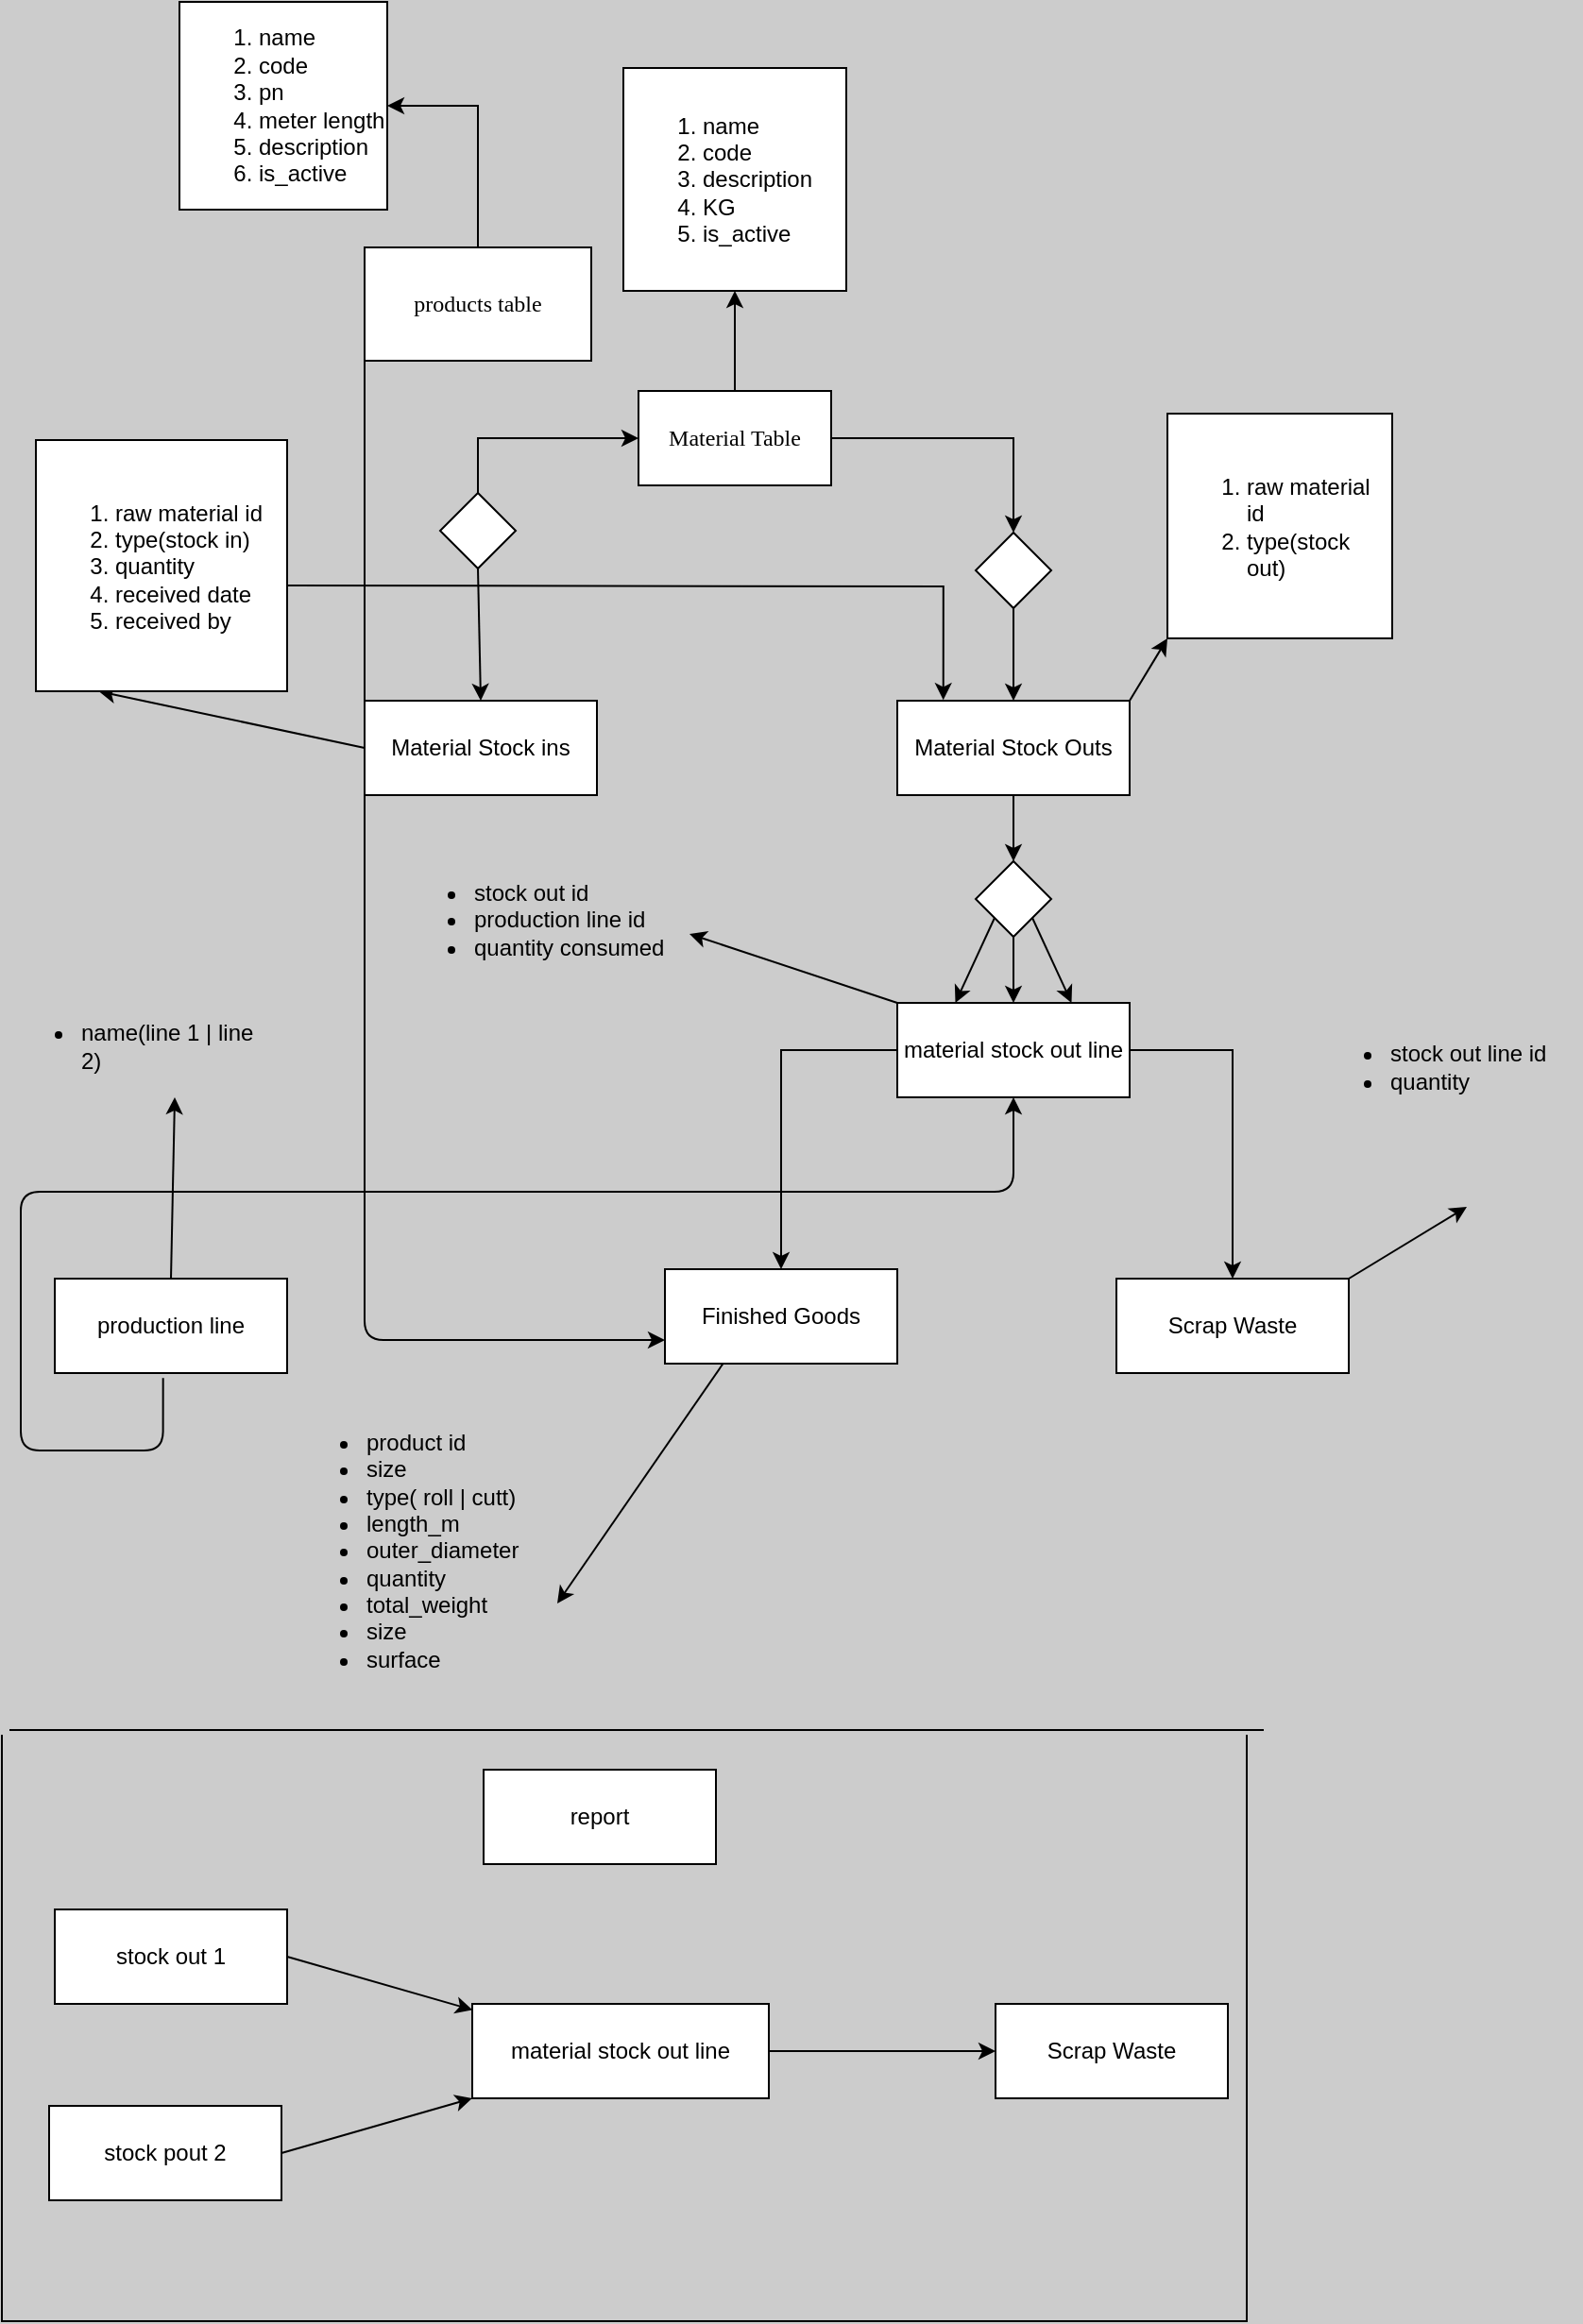 <mxfile>
    <diagram name="Page-1" id="_B9I4bKXYqko7w4Ax200">
        <mxGraphModel dx="619" dy="722" grid="0" gridSize="10" guides="1" tooltips="1" connect="1" arrows="1" fold="1" page="0" pageScale="1" pageWidth="850" pageHeight="1100" background="#CCCCCC" math="0" shadow="0">
            <root>
                <mxCell id="0"/>
                <mxCell id="1" parent="0"/>
                <mxCell id="17" style="edgeStyle=orthogonalEdgeStyle;html=1;exitX=0;exitY=1;exitDx=0;exitDy=0;entryX=0;entryY=0.75;entryDx=0;entryDy=0;" parent="1" source="rflUFHZ8ZqIdHJBkO4db-2" target="rflUFHZ8ZqIdHJBkO4db-31" edge="1">
                    <mxGeometry relative="1" as="geometry"/>
                </mxCell>
                <mxCell id="rflUFHZ8ZqIdHJBkO4db-2" value="products table" style="rounded=0;whiteSpace=wrap;html=1;fontFamily=Verdana;" parent="1" vertex="1">
                    <mxGeometry x="50" y="50" width="120" height="60" as="geometry"/>
                </mxCell>
                <mxCell id="rflUFHZ8ZqIdHJBkO4db-24" style="edgeStyle=orthogonalEdgeStyle;rounded=0;orthogonalLoop=1;jettySize=auto;html=1;exitX=0.5;exitY=0;exitDx=0;exitDy=0;entryX=0;entryY=0.5;entryDx=0;entryDy=0;" parent="1" source="rflUFHZ8ZqIdHJBkO4db-3" target="rflUFHZ8ZqIdHJBkO4db-18" edge="1">
                    <mxGeometry relative="1" as="geometry"/>
                </mxCell>
                <mxCell id="14" style="edgeStyle=none;html=1;exitX=0.5;exitY=1;exitDx=0;exitDy=0;entryX=0.5;entryY=0;entryDx=0;entryDy=0;" parent="1" source="rflUFHZ8ZqIdHJBkO4db-3" target="rflUFHZ8ZqIdHJBkO4db-5" edge="1">
                    <mxGeometry relative="1" as="geometry"/>
                </mxCell>
                <mxCell id="rflUFHZ8ZqIdHJBkO4db-3" value="" style="rhombus;whiteSpace=wrap;html=1;" parent="1" vertex="1">
                    <mxGeometry x="90" y="180" width="40" height="40" as="geometry"/>
                </mxCell>
                <mxCell id="rflUFHZ8ZqIdHJBkO4db-5" value="Material Stock ins" style="rounded=0;whiteSpace=wrap;html=1;" parent="1" vertex="1">
                    <mxGeometry x="50" y="290" width="123" height="50" as="geometry"/>
                </mxCell>
                <mxCell id="rflUFHZ8ZqIdHJBkO4db-12" style="edgeStyle=orthogonalEdgeStyle;rounded=0;orthogonalLoop=1;jettySize=auto;html=1;exitX=0.5;exitY=0;exitDx=0;exitDy=0;entryX=1;entryY=0.5;entryDx=0;entryDy=0;" parent="1" source="rflUFHZ8ZqIdHJBkO4db-2" target="rflUFHZ8ZqIdHJBkO4db-8" edge="1">
                    <mxGeometry relative="1" as="geometry"/>
                </mxCell>
                <mxCell id="rflUFHZ8ZqIdHJBkO4db-8" value="&lt;ol&gt;&lt;li&gt;name&lt;/li&gt;&lt;li&gt;code&lt;/li&gt;&lt;li&gt;pn&lt;/li&gt;&lt;li&gt;meter length&lt;/li&gt;&lt;li&gt;description&lt;/li&gt;&lt;li&gt;is_active&lt;/li&gt;&lt;/ol&gt;" style="whiteSpace=wrap;html=1;aspect=fixed;align=left;" parent="1" vertex="1">
                    <mxGeometry x="-48" y="-80" width="110" height="110" as="geometry"/>
                </mxCell>
                <mxCell id="rflUFHZ8ZqIdHJBkO4db-27" style="edgeStyle=orthogonalEdgeStyle;rounded=0;orthogonalLoop=1;jettySize=auto;html=1;exitX=1;exitY=0.5;exitDx=0;exitDy=0;entryX=0.5;entryY=0;entryDx=0;entryDy=0;" parent="1" source="rflUFHZ8ZqIdHJBkO4db-18" target="rflUFHZ8ZqIdHJBkO4db-26" edge="1">
                    <mxGeometry relative="1" as="geometry"/>
                </mxCell>
                <mxCell id="11" style="edgeStyle=none;html=1;exitX=0.5;exitY=0;exitDx=0;exitDy=0;entryX=0.5;entryY=1;entryDx=0;entryDy=0;" parent="1" source="rflUFHZ8ZqIdHJBkO4db-18" target="rflUFHZ8ZqIdHJBkO4db-21" edge="1">
                    <mxGeometry relative="1" as="geometry">
                        <mxPoint x="250" y="89" as="targetPoint"/>
                    </mxGeometry>
                </mxCell>
                <mxCell id="rflUFHZ8ZqIdHJBkO4db-18" value="Material Table" style="rounded=0;whiteSpace=wrap;html=1;fontFamily=Verdana;" parent="1" vertex="1">
                    <mxGeometry x="195" y="126" width="102" height="50" as="geometry"/>
                </mxCell>
                <mxCell id="rflUFHZ8ZqIdHJBkO4db-21" value="&lt;ol&gt;&lt;li&gt;&lt;span style=&quot;background-color: transparent; color: light-dark(rgb(0, 0, 0), rgb(255, 255, 255));&quot;&gt;name&lt;/span&gt;&lt;/li&gt;&lt;li&gt;&lt;span style=&quot;background-color: transparent; color: light-dark(rgb(0, 0, 0), rgb(255, 255, 255));&quot;&gt;code&lt;/span&gt;&lt;/li&gt;&lt;li&gt;description&lt;/li&gt;&lt;li&gt;KG&lt;/li&gt;&lt;li&gt;&lt;span style=&quot;background-color: transparent; color: light-dark(rgb(0, 0, 0), rgb(255, 255, 255));&quot;&gt;is_active&lt;/span&gt;&lt;/li&gt;&lt;/ol&gt;" style="whiteSpace=wrap;html=1;aspect=fixed;align=left;" parent="1" vertex="1">
                    <mxGeometry x="187" y="-45" width="118" height="118" as="geometry"/>
                </mxCell>
                <mxCell id="33" style="edgeStyle=none;html=1;exitX=0.5;exitY=1;exitDx=0;exitDy=0;entryX=0.5;entryY=0;entryDx=0;entryDy=0;" parent="1" source="rflUFHZ8ZqIdHJBkO4db-25" target="32" edge="1">
                    <mxGeometry relative="1" as="geometry"/>
                </mxCell>
                <mxCell id="rflUFHZ8ZqIdHJBkO4db-25" value="Material Stock Outs" style="rounded=0;whiteSpace=wrap;html=1;" parent="1" vertex="1">
                    <mxGeometry x="332" y="290" width="123" height="50" as="geometry"/>
                </mxCell>
                <mxCell id="rflUFHZ8ZqIdHJBkO4db-28" style="edgeStyle=orthogonalEdgeStyle;rounded=0;orthogonalLoop=1;jettySize=auto;html=1;exitX=0.5;exitY=1;exitDx=0;exitDy=0;" parent="1" source="rflUFHZ8ZqIdHJBkO4db-26" target="rflUFHZ8ZqIdHJBkO4db-25" edge="1">
                    <mxGeometry relative="1" as="geometry"/>
                </mxCell>
                <mxCell id="rflUFHZ8ZqIdHJBkO4db-26" value="" style="rhombus;whiteSpace=wrap;html=1;" parent="1" vertex="1">
                    <mxGeometry x="373.5" y="201" width="40" height="40" as="geometry"/>
                </mxCell>
                <mxCell id="rflUFHZ8ZqIdHJBkO4db-34" style="edgeStyle=orthogonalEdgeStyle;rounded=0;orthogonalLoop=1;jettySize=auto;html=1;exitX=0;exitY=0.5;exitDx=0;exitDy=0;entryX=0.5;entryY=0;entryDx=0;entryDy=0;" parent="1" source="rflUFHZ8ZqIdHJBkO4db-30" target="rflUFHZ8ZqIdHJBkO4db-31" edge="1">
                    <mxGeometry relative="1" as="geometry"/>
                </mxCell>
                <mxCell id="rflUFHZ8ZqIdHJBkO4db-36" style="edgeStyle=orthogonalEdgeStyle;rounded=0;orthogonalLoop=1;jettySize=auto;html=1;exitX=1;exitY=0.5;exitDx=0;exitDy=0;entryX=0.5;entryY=0;entryDx=0;entryDy=0;" parent="1" source="rflUFHZ8ZqIdHJBkO4db-30" target="rflUFHZ8ZqIdHJBkO4db-35" edge="1">
                    <mxGeometry relative="1" as="geometry"/>
                </mxCell>
                <mxCell id="6" style="edgeStyle=none;html=1;exitX=0;exitY=0;exitDx=0;exitDy=0;entryX=1;entryY=0.5;entryDx=0;entryDy=0;" parent="1" source="rflUFHZ8ZqIdHJBkO4db-30" edge="1">
                    <mxGeometry relative="1" as="geometry">
                        <mxPoint x="222" y="413.5" as="targetPoint"/>
                    </mxGeometry>
                </mxCell>
                <mxCell id="22" style="edgeStyle=orthogonalEdgeStyle;html=1;exitX=0.5;exitY=1;exitDx=0;exitDy=0;entryX=0.5;entryY=1;entryDx=0;entryDy=0;" parent="1" target="rflUFHZ8ZqIdHJBkO4db-30" edge="1">
                    <mxGeometry relative="1" as="geometry">
                        <mxPoint x="-56.667" y="648.667" as="sourcePoint"/>
                        <Array as="points">
                            <mxPoint x="-57" y="687"/>
                            <mxPoint x="-132" y="687"/>
                            <mxPoint x="-132" y="550"/>
                            <mxPoint x="394" y="550"/>
                        </Array>
                    </mxGeometry>
                </mxCell>
                <mxCell id="rflUFHZ8ZqIdHJBkO4db-30" value="material stock out line" style="rounded=0;whiteSpace=wrap;html=1;" parent="1" vertex="1">
                    <mxGeometry x="332" y="450" width="123" height="50" as="geometry"/>
                </mxCell>
                <mxCell id="rflUFHZ8ZqIdHJBkO4db-31" value="Finished Goods" style="rounded=0;whiteSpace=wrap;html=1;" parent="1" vertex="1">
                    <mxGeometry x="209" y="591" width="123" height="50" as="geometry"/>
                </mxCell>
                <mxCell id="rflUFHZ8ZqIdHJBkO4db-35" value="Scrap Waste" style="rounded=0;whiteSpace=wrap;html=1;" parent="1" vertex="1">
                    <mxGeometry x="448" y="596" width="123" height="50" as="geometry"/>
                </mxCell>
                <mxCell id="rflUFHZ8ZqIdHJBkO4db-39" style="edgeStyle=orthogonalEdgeStyle;rounded=0;orthogonalLoop=1;jettySize=auto;html=1;exitX=1;exitY=0.5;exitDx=0;exitDy=0;entryX=0.198;entryY=-0.007;entryDx=0;entryDy=0;entryPerimeter=0;" parent="1" target="rflUFHZ8ZqIdHJBkO4db-25" edge="1">
                    <mxGeometry relative="1" as="geometry">
                        <mxPoint x="355" y="283" as="targetPoint"/>
                        <mxPoint x="9" y="229" as="sourcePoint"/>
                    </mxGeometry>
                </mxCell>
                <mxCell id="13" style="edgeStyle=none;html=1;exitX=0;exitY=0.5;exitDx=0;exitDy=0;entryX=0.25;entryY=1;entryDx=0;entryDy=0;" parent="1" source="rflUFHZ8ZqIdHJBkO4db-5" target="rflUFHZ8ZqIdHJBkO4db-37" edge="1">
                    <mxGeometry relative="1" as="geometry"/>
                </mxCell>
                <mxCell id="rflUFHZ8ZqIdHJBkO4db-37" value="&lt;ol&gt;&lt;li&gt;raw material id&lt;/li&gt;&lt;li&gt;type(stock in)&lt;/li&gt;&lt;li&gt;quantity&amp;nbsp;&lt;/li&gt;&lt;li&gt;received date&lt;/li&gt;&lt;li&gt;received by&lt;/li&gt;&lt;/ol&gt;" style="whiteSpace=wrap;html=1;aspect=fixed;align=left;" parent="1" vertex="1">
                    <mxGeometry x="-124" y="152" width="133" height="133" as="geometry"/>
                </mxCell>
                <mxCell id="7" value="production line" style="rounded=0;whiteSpace=wrap;html=1;" parent="1" vertex="1">
                    <mxGeometry x="-114" y="596" width="123" height="50" as="geometry"/>
                </mxCell>
                <mxCell id="21" style="edgeStyle=none;html=1;exitX=0.5;exitY=0;exitDx=0;exitDy=0;entryX=0.5;entryY=1;entryDx=0;entryDy=0;" parent="1" source="7" edge="1">
                    <mxGeometry relative="1" as="geometry">
                        <mxPoint x="-50.5" y="500.0" as="targetPoint"/>
                    </mxGeometry>
                </mxCell>
                <mxCell id="30" style="edgeStyle=none;html=1;exitX=0.25;exitY=1;exitDx=0;exitDy=0;entryX=1;entryY=1;entryDx=0;entryDy=0;" parent="1" source="rflUFHZ8ZqIdHJBkO4db-31" edge="1">
                    <mxGeometry relative="1" as="geometry">
                        <mxPoint x="152" y="768" as="targetPoint"/>
                    </mxGeometry>
                </mxCell>
                <mxCell id="25" style="edgeStyle=none;html=1;exitX=1;exitY=0;exitDx=0;exitDy=0;entryX=0;entryY=1;entryDx=0;entryDy=0;" parent="1" source="rflUFHZ8ZqIdHJBkO4db-25" target="24" edge="1">
                    <mxGeometry relative="1" as="geometry"/>
                </mxCell>
                <mxCell id="24" value="&lt;ol&gt;&lt;li&gt;raw material id&lt;/li&gt;&lt;li&gt;type(stock out)&lt;/li&gt;&lt;/ol&gt;" style="whiteSpace=wrap;html=1;aspect=fixed;align=left;" parent="1" vertex="1">
                    <mxGeometry x="475" y="138" width="119" height="119" as="geometry"/>
                </mxCell>
                <mxCell id="27" style="edgeStyle=none;html=1;exitX=1;exitY=0;exitDx=0;exitDy=0;entryX=0.5;entryY=1;entryDx=0;entryDy=0;" parent="1" source="rflUFHZ8ZqIdHJBkO4db-35" edge="1">
                    <mxGeometry relative="1" as="geometry">
                        <mxPoint x="633.5" y="558" as="targetPoint"/>
                    </mxGeometry>
                </mxCell>
                <mxCell id="34" style="edgeStyle=none;html=1;exitX=0;exitY=1;exitDx=0;exitDy=0;entryX=0.25;entryY=0;entryDx=0;entryDy=0;" parent="1" source="32" target="rflUFHZ8ZqIdHJBkO4db-30" edge="1">
                    <mxGeometry relative="1" as="geometry"/>
                </mxCell>
                <mxCell id="35" style="edgeStyle=none;html=1;exitX=1;exitY=1;exitDx=0;exitDy=0;entryX=0.75;entryY=0;entryDx=0;entryDy=0;" parent="1" source="32" target="rflUFHZ8ZqIdHJBkO4db-30" edge="1">
                    <mxGeometry relative="1" as="geometry"/>
                </mxCell>
                <mxCell id="36" style="edgeStyle=none;html=1;exitX=0.5;exitY=1;exitDx=0;exitDy=0;entryX=0.5;entryY=0;entryDx=0;entryDy=0;" parent="1" source="32" target="rflUFHZ8ZqIdHJBkO4db-30" edge="1">
                    <mxGeometry relative="1" as="geometry"/>
                </mxCell>
                <mxCell id="32" value="" style="rhombus;whiteSpace=wrap;html=1;" parent="1" vertex="1">
                    <mxGeometry x="373.5" y="375" width="40" height="40" as="geometry"/>
                </mxCell>
                <mxCell id="64" value="&lt;ul&gt;&lt;li&gt;product id&lt;/li&gt;&lt;li&gt;size&lt;/li&gt;&lt;li&gt;type( roll | cutt)&lt;/li&gt;&lt;li&gt;length_m&lt;/li&gt;&lt;li&gt;outer_diameter&lt;/li&gt;&lt;li&gt;quantity&lt;/li&gt;&lt;li&gt;total_weight&lt;/li&gt;&lt;li&gt;size&lt;/li&gt;&lt;li&gt;surface&lt;/li&gt;&lt;/ul&gt;" style="text;strokeColor=none;fillColor=none;html=1;whiteSpace=wrap;verticalAlign=middle;overflow=hidden;" parent="1" vertex="1">
                    <mxGeometry x="9" y="628" width="137" height="224" as="geometry"/>
                </mxCell>
                <mxCell id="65" value="report" style="rounded=0;whiteSpace=wrap;html=1;" parent="1" vertex="1">
                    <mxGeometry x="113" y="856" width="123" height="50" as="geometry"/>
                </mxCell>
                <mxCell id="66" value="stock out 1" style="rounded=0;whiteSpace=wrap;html=1;" parent="1" vertex="1">
                    <mxGeometry x="-114" y="930" width="123" height="50" as="geometry"/>
                </mxCell>
                <mxCell id="72" style="edgeStyle=none;html=1;exitX=1;exitY=0.5;exitDx=0;exitDy=0;entryX=0;entryY=1;entryDx=0;entryDy=0;" parent="1" source="67" target="69" edge="1">
                    <mxGeometry relative="1" as="geometry"/>
                </mxCell>
                <mxCell id="67" value="stock pout 2" style="rounded=0;whiteSpace=wrap;html=1;" parent="1" vertex="1">
                    <mxGeometry x="-117" y="1034" width="123" height="50" as="geometry"/>
                </mxCell>
                <mxCell id="73" style="edgeStyle=none;html=1;exitX=1;exitY=0.5;exitDx=0;exitDy=0;entryX=0;entryY=0.5;entryDx=0;entryDy=0;" parent="1" source="69" target="70" edge="1">
                    <mxGeometry relative="1" as="geometry"/>
                </mxCell>
                <mxCell id="69" value="material stock out line" style="rounded=0;whiteSpace=wrap;html=1;" parent="1" vertex="1">
                    <mxGeometry x="107" y="980" width="157" height="50" as="geometry"/>
                </mxCell>
                <mxCell id="70" value="Scrap Waste" style="rounded=0;whiteSpace=wrap;html=1;" parent="1" vertex="1">
                    <mxGeometry x="384" y="980" width="123" height="50" as="geometry"/>
                </mxCell>
                <mxCell id="71" style="edgeStyle=none;html=1;exitX=1;exitY=0.5;exitDx=0;exitDy=0;entryX=0.001;entryY=0.064;entryDx=0;entryDy=0;entryPerimeter=0;" parent="1" source="66" target="69" edge="1">
                    <mxGeometry relative="1" as="geometry"/>
                </mxCell>
                <mxCell id="74" value="" style="shape=partialRectangle;whiteSpace=wrap;html=1;bottom=1;right=1;left=1;top=0;fillColor=none;routingCenterX=-0.5;" parent="1" vertex="1">
                    <mxGeometry x="-142" y="838" width="659" height="310" as="geometry"/>
                </mxCell>
                <mxCell id="75" value="" style="line;strokeWidth=1;html=1;perimeter=backbonePerimeter;points=[];outlineConnect=0;" parent="1" vertex="1">
                    <mxGeometry x="-138" y="830" width="664" height="10" as="geometry"/>
                </mxCell>
                <mxCell id="77" value="&lt;ul&gt;&lt;li&gt;name(line 1 | line&amp;nbsp; 2)&lt;/li&gt;&lt;/ul&gt;" style="text;html=1;whiteSpace=wrap;verticalAlign=middle;overflow=hidden;" parent="1" vertex="1">
                    <mxGeometry x="-142" y="361" width="143" height="224" as="geometry"/>
                </mxCell>
                <mxCell id="78" value="&lt;ul&gt;&lt;li&gt;stock out id&lt;/li&gt;&lt;li&gt;production line id&lt;/li&gt;&lt;li&gt;quantity consumed&lt;/li&gt;&lt;/ul&gt;" style="text;html=1;whiteSpace=wrap;verticalAlign=middle;overflow=hidden;" parent="1" vertex="1">
                    <mxGeometry x="66" y="294" width="143" height="224" as="geometry"/>
                </mxCell>
                <mxCell id="79" value="&lt;ul&gt;&lt;li&gt;stock out line id&lt;/li&gt;&lt;li&gt;quantity&amp;nbsp;&lt;/li&gt;&lt;/ul&gt;" style="text;html=1;whiteSpace=wrap;verticalAlign=middle;overflow=hidden;" parent="1" vertex="1">
                    <mxGeometry x="551" y="372" width="143" height="224" as="geometry"/>
                </mxCell>
            </root>
        </mxGraphModel>
    </diagram>
    <diagram id="lftQXr1Eg1Ch0KRXe6Dh" name="Page-2">
        <mxGraphModel dx="2400" dy="2010" grid="1" gridSize="10" guides="1" tooltips="1" connect="1" arrows="1" fold="1" page="0" pageScale="1" pageWidth="850" pageHeight="1100" math="0" shadow="0">
            <root>
                <mxCell id="0"/>
                <mxCell id="1" parent="0"/>
                <mxCell id="BpuIVsjgdipXa6VpEnGr-1" value="raw_materials" style="shape=table;startSize=30;container=1;collapsible=0;childLayout=tableLayout;fixedRows=1;rowLines=0;fontStyle=0;strokeColor=default;fontSize=16;" parent="1" vertex="1">
                    <mxGeometry x="-210" y="40" width="180" height="190" as="geometry"/>
                </mxCell>
                <mxCell id="BpuIVsjgdipXa6VpEnGr-2" value="" style="shape=tableRow;horizontal=0;startSize=0;swimlaneHead=0;swimlaneBody=0;top=0;left=0;bottom=0;right=0;collapsible=0;dropTarget=0;fillColor=none;points=[[0,0.5],[1,0.5]];portConstraint=eastwest;strokeColor=inherit;fontSize=16;" parent="BpuIVsjgdipXa6VpEnGr-1" vertex="1">
                    <mxGeometry y="30" width="180" height="30" as="geometry"/>
                </mxCell>
                <mxCell id="BpuIVsjgdipXa6VpEnGr-3" value="1" style="shape=partialRectangle;html=1;whiteSpace=wrap;connectable=0;fillColor=none;top=0;left=0;bottom=0;right=0;overflow=hidden;pointerEvents=1;strokeColor=inherit;fontSize=16;" parent="BpuIVsjgdipXa6VpEnGr-2" vertex="1">
                    <mxGeometry width="40" height="30" as="geometry">
                        <mxRectangle width="40" height="30" as="alternateBounds"/>
                    </mxGeometry>
                </mxCell>
                <mxCell id="BpuIVsjgdipXa6VpEnGr-4" value="id" style="shape=partialRectangle;html=1;whiteSpace=wrap;connectable=0;fillColor=none;top=0;left=0;bottom=0;right=0;align=left;spacingLeft=6;overflow=hidden;strokeColor=inherit;fontSize=16;" parent="BpuIVsjgdipXa6VpEnGr-2" vertex="1">
                    <mxGeometry x="40" width="140" height="30" as="geometry">
                        <mxRectangle width="140" height="30" as="alternateBounds"/>
                    </mxGeometry>
                </mxCell>
                <mxCell id="BpuIVsjgdipXa6VpEnGr-5" value="" style="shape=tableRow;horizontal=0;startSize=0;swimlaneHead=0;swimlaneBody=0;top=0;left=0;bottom=0;right=0;collapsible=0;dropTarget=0;fillColor=none;points=[[0,0.5],[1,0.5]];portConstraint=eastwest;strokeColor=inherit;fontSize=16;" parent="BpuIVsjgdipXa6VpEnGr-1" vertex="1">
                    <mxGeometry y="60" width="180" height="20" as="geometry"/>
                </mxCell>
                <mxCell id="BpuIVsjgdipXa6VpEnGr-6" value="2" style="shape=partialRectangle;html=1;whiteSpace=wrap;connectable=0;fillColor=none;top=0;left=0;bottom=0;right=0;overflow=hidden;strokeColor=inherit;fontSize=16;" parent="BpuIVsjgdipXa6VpEnGr-5" vertex="1">
                    <mxGeometry width="40" height="20" as="geometry">
                        <mxRectangle width="40" height="20" as="alternateBounds"/>
                    </mxGeometry>
                </mxCell>
                <mxCell id="BpuIVsjgdipXa6VpEnGr-7" value="name" style="shape=partialRectangle;html=1;whiteSpace=wrap;connectable=0;fillColor=none;top=0;left=0;bottom=0;right=0;align=left;spacingLeft=6;overflow=hidden;strokeColor=inherit;fontSize=16;" parent="BpuIVsjgdipXa6VpEnGr-5" vertex="1">
                    <mxGeometry x="40" width="140" height="20" as="geometry">
                        <mxRectangle width="140" height="20" as="alternateBounds"/>
                    </mxGeometry>
                </mxCell>
                <mxCell id="BpuIVsjgdipXa6VpEnGr-8" value="" style="shape=tableRow;horizontal=0;startSize=0;swimlaneHead=0;swimlaneBody=0;top=0;left=0;bottom=0;right=0;collapsible=0;dropTarget=0;fillColor=none;points=[[0,0.5],[1,0.5]];portConstraint=eastwest;strokeColor=inherit;fontSize=16;" parent="BpuIVsjgdipXa6VpEnGr-1" vertex="1">
                    <mxGeometry y="80" width="180" height="30" as="geometry"/>
                </mxCell>
                <mxCell id="BpuIVsjgdipXa6VpEnGr-9" value="3" style="shape=partialRectangle;html=1;whiteSpace=wrap;connectable=0;fillColor=none;top=0;left=0;bottom=0;right=0;overflow=hidden;strokeColor=inherit;fontSize=16;" parent="BpuIVsjgdipXa6VpEnGr-8" vertex="1">
                    <mxGeometry width="40" height="30" as="geometry">
                        <mxRectangle width="40" height="30" as="alternateBounds"/>
                    </mxGeometry>
                </mxCell>
                <mxCell id="BpuIVsjgdipXa6VpEnGr-10" value="code" style="shape=partialRectangle;html=1;whiteSpace=wrap;connectable=0;fillColor=none;top=0;left=0;bottom=0;right=0;align=left;spacingLeft=6;overflow=hidden;strokeColor=inherit;fontSize=16;" parent="BpuIVsjgdipXa6VpEnGr-8" vertex="1">
                    <mxGeometry x="40" width="140" height="30" as="geometry">
                        <mxRectangle width="140" height="30" as="alternateBounds"/>
                    </mxGeometry>
                </mxCell>
                <mxCell id="BpuIVsjgdipXa6VpEnGr-11" value="" style="shape=tableRow;horizontal=0;startSize=0;swimlaneHead=0;swimlaneBody=0;top=0;left=0;bottom=0;right=0;collapsible=0;dropTarget=0;fillColor=none;points=[[0,0.5],[1,0.5]];portConstraint=eastwest;strokeColor=inherit;fontSize=16;" parent="BpuIVsjgdipXa6VpEnGr-1" vertex="1">
                    <mxGeometry y="110" width="180" height="30" as="geometry"/>
                </mxCell>
                <mxCell id="BpuIVsjgdipXa6VpEnGr-12" value="4" style="shape=partialRectangle;html=1;whiteSpace=wrap;connectable=0;fillColor=none;top=0;left=0;bottom=0;right=0;overflow=hidden;strokeColor=inherit;fontSize=16;" parent="BpuIVsjgdipXa6VpEnGr-11" vertex="1">
                    <mxGeometry width="40" height="30" as="geometry">
                        <mxRectangle width="40" height="30" as="alternateBounds"/>
                    </mxGeometry>
                </mxCell>
                <mxCell id="BpuIVsjgdipXa6VpEnGr-13" value="description" style="shape=partialRectangle;html=1;whiteSpace=wrap;connectable=0;fillColor=none;top=0;left=0;bottom=0;right=0;align=left;spacingLeft=6;overflow=hidden;strokeColor=inherit;fontSize=16;" parent="BpuIVsjgdipXa6VpEnGr-11" vertex="1">
                    <mxGeometry x="40" width="140" height="30" as="geometry">
                        <mxRectangle width="140" height="30" as="alternateBounds"/>
                    </mxGeometry>
                </mxCell>
                <mxCell id="BpuIVsjgdipXa6VpEnGr-27" value="" style="shape=tableRow;horizontal=0;startSize=0;swimlaneHead=0;swimlaneBody=0;top=0;left=0;bottom=0;right=0;collapsible=0;dropTarget=0;fillColor=none;points=[[0,0.5],[1,0.5]];portConstraint=eastwest;strokeColor=inherit;fontSize=16;" parent="BpuIVsjgdipXa6VpEnGr-1" vertex="1">
                    <mxGeometry y="140" width="180" height="30" as="geometry"/>
                </mxCell>
                <mxCell id="BpuIVsjgdipXa6VpEnGr-28" value="5" style="shape=partialRectangle;html=1;whiteSpace=wrap;connectable=0;fillColor=none;top=0;left=0;bottom=0;right=0;overflow=hidden;strokeColor=inherit;fontSize=16;" parent="BpuIVsjgdipXa6VpEnGr-27" vertex="1">
                    <mxGeometry width="40" height="30" as="geometry">
                        <mxRectangle width="40" height="30" as="alternateBounds"/>
                    </mxGeometry>
                </mxCell>
                <mxCell id="BpuIVsjgdipXa6VpEnGr-29" value="unit&amp;nbsp; &amp;nbsp; &amp;nbsp; kg" style="shape=partialRectangle;html=1;whiteSpace=wrap;connectable=0;fillColor=none;top=0;left=0;bottom=0;right=0;align=left;spacingLeft=6;overflow=hidden;strokeColor=inherit;fontSize=16;" parent="BpuIVsjgdipXa6VpEnGr-27" vertex="1">
                    <mxGeometry x="40" width="140" height="30" as="geometry">
                        <mxRectangle width="140" height="30" as="alternateBounds"/>
                    </mxGeometry>
                </mxCell>
                <mxCell id="BpuIVsjgdipXa6VpEnGr-62" value="" style="shape=tableRow;horizontal=0;startSize=0;swimlaneHead=0;swimlaneBody=0;top=0;left=0;bottom=0;right=0;collapsible=0;dropTarget=0;fillColor=none;points=[[0,0.5],[1,0.5]];portConstraint=eastwest;strokeColor=inherit;fontSize=16;" parent="BpuIVsjgdipXa6VpEnGr-1" vertex="1">
                    <mxGeometry y="170" width="180" height="20" as="geometry"/>
                </mxCell>
                <mxCell id="BpuIVsjgdipXa6VpEnGr-63" value="6" style="shape=partialRectangle;html=1;whiteSpace=wrap;connectable=0;fillColor=none;top=0;left=0;bottom=0;right=0;overflow=hidden;strokeColor=inherit;fontSize=16;" parent="BpuIVsjgdipXa6VpEnGr-62" vertex="1">
                    <mxGeometry width="40" height="20" as="geometry">
                        <mxRectangle width="40" height="20" as="alternateBounds"/>
                    </mxGeometry>
                </mxCell>
                <mxCell id="BpuIVsjgdipXa6VpEnGr-64" value="is_active" style="shape=partialRectangle;html=1;whiteSpace=wrap;connectable=0;fillColor=none;top=0;left=0;bottom=0;right=0;align=left;spacingLeft=6;overflow=hidden;strokeColor=inherit;fontSize=16;" parent="BpuIVsjgdipXa6VpEnGr-62" vertex="1">
                    <mxGeometry x="40" width="140" height="20" as="geometry">
                        <mxRectangle width="140" height="20" as="alternateBounds"/>
                    </mxGeometry>
                </mxCell>
                <mxCell id="BpuIVsjgdipXa6VpEnGr-84" value="products" style="shape=table;startSize=30;container=1;collapsible=0;childLayout=tableLayout;fixedRows=1;rowLines=0;fontStyle=0;strokeColor=default;fontSize=16;fillColor=none;" parent="1" vertex="1">
                    <mxGeometry x="-80" y="-300" width="180" height="290" as="geometry"/>
                </mxCell>
                <mxCell id="BpuIVsjgdipXa6VpEnGr-85" value="" style="shape=tableRow;horizontal=0;startSize=0;swimlaneHead=0;swimlaneBody=0;top=0;left=0;bottom=0;right=0;collapsible=0;dropTarget=0;fillColor=none;points=[[0,0.5],[1,0.5]];portConstraint=eastwest;strokeColor=inherit;fontSize=16;" parent="BpuIVsjgdipXa6VpEnGr-84" vertex="1">
                    <mxGeometry y="30" width="180" height="30" as="geometry"/>
                </mxCell>
                <mxCell id="BpuIVsjgdipXa6VpEnGr-86" value="1" style="shape=partialRectangle;html=1;whiteSpace=wrap;connectable=0;fillColor=none;top=0;left=0;bottom=0;right=0;overflow=hidden;pointerEvents=1;strokeColor=inherit;fontSize=16;" parent="BpuIVsjgdipXa6VpEnGr-85" vertex="1">
                    <mxGeometry width="40" height="30" as="geometry">
                        <mxRectangle width="40" height="30" as="alternateBounds"/>
                    </mxGeometry>
                </mxCell>
                <mxCell id="BpuIVsjgdipXa6VpEnGr-87" value="id" style="shape=partialRectangle;html=1;whiteSpace=wrap;connectable=0;fillColor=none;top=0;left=0;bottom=0;right=0;align=left;spacingLeft=6;overflow=hidden;strokeColor=inherit;fontSize=16;" parent="BpuIVsjgdipXa6VpEnGr-85" vertex="1">
                    <mxGeometry x="40" width="140" height="30" as="geometry">
                        <mxRectangle width="140" height="30" as="alternateBounds"/>
                    </mxGeometry>
                </mxCell>
                <mxCell id="BpuIVsjgdipXa6VpEnGr-88" value="" style="shape=tableRow;horizontal=0;startSize=0;swimlaneHead=0;swimlaneBody=0;top=0;left=0;bottom=0;right=0;collapsible=0;dropTarget=0;fillColor=none;points=[[0,0.5],[1,0.5]];portConstraint=eastwest;strokeColor=inherit;fontSize=16;" parent="BpuIVsjgdipXa6VpEnGr-84" vertex="1">
                    <mxGeometry y="60" width="180" height="20" as="geometry"/>
                </mxCell>
                <mxCell id="BpuIVsjgdipXa6VpEnGr-89" value="2" style="shape=partialRectangle;html=1;whiteSpace=wrap;connectable=0;fillColor=none;top=0;left=0;bottom=0;right=0;overflow=hidden;strokeColor=inherit;fontSize=16;" parent="BpuIVsjgdipXa6VpEnGr-88" vertex="1">
                    <mxGeometry width="40" height="20" as="geometry">
                        <mxRectangle width="40" height="20" as="alternateBounds"/>
                    </mxGeometry>
                </mxCell>
                <mxCell id="BpuIVsjgdipXa6VpEnGr-90" value="name" style="shape=partialRectangle;html=1;whiteSpace=wrap;connectable=0;fillColor=none;top=0;left=0;bottom=0;right=0;align=left;spacingLeft=6;overflow=hidden;strokeColor=inherit;fontSize=16;" parent="BpuIVsjgdipXa6VpEnGr-88" vertex="1">
                    <mxGeometry x="40" width="140" height="20" as="geometry">
                        <mxRectangle width="140" height="20" as="alternateBounds"/>
                    </mxGeometry>
                </mxCell>
                <mxCell id="BpuIVsjgdipXa6VpEnGr-91" value="" style="shape=tableRow;horizontal=0;startSize=0;swimlaneHead=0;swimlaneBody=0;top=0;left=0;bottom=0;right=0;collapsible=0;dropTarget=0;fillColor=none;points=[[0,0.5],[1,0.5]];portConstraint=eastwest;strokeColor=inherit;fontSize=16;" parent="BpuIVsjgdipXa6VpEnGr-84" vertex="1">
                    <mxGeometry y="80" width="180" height="30" as="geometry"/>
                </mxCell>
                <mxCell id="BpuIVsjgdipXa6VpEnGr-92" value="3" style="shape=partialRectangle;html=1;whiteSpace=wrap;connectable=0;fillColor=none;top=0;left=0;bottom=0;right=0;overflow=hidden;strokeColor=inherit;fontSize=16;" parent="BpuIVsjgdipXa6VpEnGr-91" vertex="1">
                    <mxGeometry width="40" height="30" as="geometry">
                        <mxRectangle width="40" height="30" as="alternateBounds"/>
                    </mxGeometry>
                </mxCell>
                <mxCell id="BpuIVsjgdipXa6VpEnGr-93" value="code" style="shape=partialRectangle;html=1;whiteSpace=wrap;connectable=0;fillColor=none;top=0;left=0;bottom=0;right=0;align=left;spacingLeft=6;overflow=hidden;strokeColor=inherit;fontSize=16;" parent="BpuIVsjgdipXa6VpEnGr-91" vertex="1">
                    <mxGeometry x="40" width="140" height="30" as="geometry">
                        <mxRectangle width="140" height="30" as="alternateBounds"/>
                    </mxGeometry>
                </mxCell>
                <mxCell id="BpuIVsjgdipXa6VpEnGr-94" value="" style="shape=tableRow;horizontal=0;startSize=0;swimlaneHead=0;swimlaneBody=0;top=0;left=0;bottom=0;right=0;collapsible=0;dropTarget=0;fillColor=none;points=[[0,0.5],[1,0.5]];portConstraint=eastwest;strokeColor=inherit;fontSize=16;" parent="BpuIVsjgdipXa6VpEnGr-84" vertex="1">
                    <mxGeometry y="110" width="180" height="30" as="geometry"/>
                </mxCell>
                <mxCell id="BpuIVsjgdipXa6VpEnGr-95" value="4" style="shape=partialRectangle;html=1;whiteSpace=wrap;connectable=0;fillColor=none;top=0;left=0;bottom=0;right=0;overflow=hidden;strokeColor=inherit;fontSize=16;" parent="BpuIVsjgdipXa6VpEnGr-94" vertex="1">
                    <mxGeometry width="40" height="30" as="geometry">
                        <mxRectangle width="40" height="30" as="alternateBounds"/>
                    </mxGeometry>
                </mxCell>
                <mxCell id="BpuIVsjgdipXa6VpEnGr-96" value="size" style="shape=partialRectangle;html=1;whiteSpace=wrap;connectable=0;fillColor=none;top=0;left=0;bottom=0;right=0;align=left;spacingLeft=6;overflow=hidden;strokeColor=inherit;fontSize=16;" parent="BpuIVsjgdipXa6VpEnGr-94" vertex="1">
                    <mxGeometry x="40" width="140" height="30" as="geometry">
                        <mxRectangle width="140" height="30" as="alternateBounds"/>
                    </mxGeometry>
                </mxCell>
                <mxCell id="BpuIVsjgdipXa6VpEnGr-97" value="" style="shape=tableRow;horizontal=0;startSize=0;swimlaneHead=0;swimlaneBody=0;top=0;left=0;bottom=0;right=0;collapsible=0;dropTarget=0;fillColor=none;points=[[0,0.5],[1,0.5]];portConstraint=eastwest;strokeColor=inherit;fontSize=16;" parent="BpuIVsjgdipXa6VpEnGr-84" vertex="1">
                    <mxGeometry y="140" width="180" height="30" as="geometry"/>
                </mxCell>
                <mxCell id="BpuIVsjgdipXa6VpEnGr-98" value="5" style="shape=partialRectangle;html=1;whiteSpace=wrap;connectable=0;fillColor=none;top=0;left=0;bottom=0;right=0;overflow=hidden;strokeColor=inherit;fontSize=16;" parent="BpuIVsjgdipXa6VpEnGr-97" vertex="1">
                    <mxGeometry width="40" height="30" as="geometry">
                        <mxRectangle width="40" height="30" as="alternateBounds"/>
                    </mxGeometry>
                </mxCell>
                <mxCell id="BpuIVsjgdipXa6VpEnGr-99" value="pn" style="shape=partialRectangle;html=1;whiteSpace=wrap;connectable=0;fillColor=none;top=0;left=0;bottom=0;right=0;align=left;spacingLeft=6;overflow=hidden;strokeColor=inherit;fontSize=16;" parent="BpuIVsjgdipXa6VpEnGr-97" vertex="1">
                    <mxGeometry x="40" width="140" height="30" as="geometry">
                        <mxRectangle width="140" height="30" as="alternateBounds"/>
                    </mxGeometry>
                </mxCell>
                <mxCell id="BpuIVsjgdipXa6VpEnGr-100" value="" style="shape=tableRow;horizontal=0;startSize=0;swimlaneHead=0;swimlaneBody=0;top=0;left=0;bottom=0;right=0;collapsible=0;dropTarget=0;fillColor=none;points=[[0,0.5],[1,0.5]];portConstraint=eastwest;strokeColor=inherit;fontSize=16;" parent="BpuIVsjgdipXa6VpEnGr-84" vertex="1">
                    <mxGeometry y="170" width="180" height="30" as="geometry"/>
                </mxCell>
                <mxCell id="BpuIVsjgdipXa6VpEnGr-101" value="6" style="shape=partialRectangle;html=1;whiteSpace=wrap;connectable=0;fillColor=none;top=0;left=0;bottom=0;right=0;overflow=hidden;strokeColor=inherit;fontSize=16;" parent="BpuIVsjgdipXa6VpEnGr-100" vertex="1">
                    <mxGeometry width="40" height="30" as="geometry">
                        <mxRectangle width="40" height="30" as="alternateBounds"/>
                    </mxGeometry>
                </mxCell>
                <mxCell id="BpuIVsjgdipXa6VpEnGr-102" value="weight_per_meter" style="shape=partialRectangle;html=1;whiteSpace=wrap;connectable=0;fillColor=none;top=0;left=0;bottom=0;right=0;align=left;spacingLeft=6;overflow=hidden;strokeColor=inherit;fontSize=16;" parent="BpuIVsjgdipXa6VpEnGr-100" vertex="1">
                    <mxGeometry x="40" width="140" height="30" as="geometry">
                        <mxRectangle width="140" height="30" as="alternateBounds"/>
                    </mxGeometry>
                </mxCell>
                <mxCell id="BpuIVsjgdipXa6VpEnGr-106" value="" style="shape=tableRow;horizontal=0;startSize=0;swimlaneHead=0;swimlaneBody=0;top=0;left=0;bottom=0;right=0;collapsible=0;dropTarget=0;fillColor=none;points=[[0,0.5],[1,0.5]];portConstraint=eastwest;strokeColor=inherit;fontSize=16;" parent="BpuIVsjgdipXa6VpEnGr-84" vertex="1">
                    <mxGeometry y="200" width="180" height="30" as="geometry"/>
                </mxCell>
                <mxCell id="BpuIVsjgdipXa6VpEnGr-107" value="7" style="shape=partialRectangle;html=1;whiteSpace=wrap;connectable=0;fillColor=none;top=0;left=0;bottom=0;right=0;overflow=hidden;strokeColor=inherit;fontSize=16;" parent="BpuIVsjgdipXa6VpEnGr-106" vertex="1">
                    <mxGeometry width="40" height="30" as="geometry">
                        <mxRectangle width="40" height="30" as="alternateBounds"/>
                    </mxGeometry>
                </mxCell>
                <mxCell id="BpuIVsjgdipXa6VpEnGr-108" value="meter_length" style="shape=partialRectangle;html=1;whiteSpace=wrap;connectable=0;fillColor=none;top=0;left=0;bottom=0;right=0;align=left;spacingLeft=6;overflow=hidden;strokeColor=inherit;fontSize=16;" parent="BpuIVsjgdipXa6VpEnGr-106" vertex="1">
                    <mxGeometry x="40" width="140" height="30" as="geometry">
                        <mxRectangle width="140" height="30" as="alternateBounds"/>
                    </mxGeometry>
                </mxCell>
                <mxCell id="BpuIVsjgdipXa6VpEnGr-109" value="" style="shape=tableRow;horizontal=0;startSize=0;swimlaneHead=0;swimlaneBody=0;top=0;left=0;bottom=0;right=0;collapsible=0;dropTarget=0;fillColor=none;points=[[0,0.5],[1,0.5]];portConstraint=eastwest;strokeColor=inherit;fontSize=16;" parent="BpuIVsjgdipXa6VpEnGr-84" vertex="1">
                    <mxGeometry y="230" width="180" height="30" as="geometry"/>
                </mxCell>
                <mxCell id="BpuIVsjgdipXa6VpEnGr-110" value="8" style="shape=partialRectangle;html=1;whiteSpace=wrap;connectable=0;fillColor=none;top=0;left=0;bottom=0;right=0;overflow=hidden;strokeColor=inherit;fontSize=16;" parent="BpuIVsjgdipXa6VpEnGr-109" vertex="1">
                    <mxGeometry width="40" height="30" as="geometry">
                        <mxRectangle width="40" height="30" as="alternateBounds"/>
                    </mxGeometry>
                </mxCell>
                <mxCell id="BpuIVsjgdipXa6VpEnGr-111" value="description" style="shape=partialRectangle;html=1;whiteSpace=wrap;connectable=0;fillColor=none;top=0;left=0;bottom=0;right=0;align=left;spacingLeft=6;overflow=hidden;strokeColor=inherit;fontSize=16;" parent="BpuIVsjgdipXa6VpEnGr-109" vertex="1">
                    <mxGeometry x="40" width="140" height="30" as="geometry">
                        <mxRectangle width="140" height="30" as="alternateBounds"/>
                    </mxGeometry>
                </mxCell>
                <mxCell id="BpuIVsjgdipXa6VpEnGr-112" value="" style="shape=tableRow;horizontal=0;startSize=0;swimlaneHead=0;swimlaneBody=0;top=0;left=0;bottom=0;right=0;collapsible=0;dropTarget=0;fillColor=none;points=[[0,0.5],[1,0.5]];portConstraint=eastwest;strokeColor=inherit;fontSize=16;" parent="BpuIVsjgdipXa6VpEnGr-84" vertex="1">
                    <mxGeometry y="260" width="180" height="30" as="geometry"/>
                </mxCell>
                <mxCell id="BpuIVsjgdipXa6VpEnGr-113" value="9" style="shape=partialRectangle;html=1;whiteSpace=wrap;connectable=0;fillColor=none;top=0;left=0;bottom=0;right=0;overflow=hidden;strokeColor=inherit;fontSize=16;" parent="BpuIVsjgdipXa6VpEnGr-112" vertex="1">
                    <mxGeometry width="40" height="30" as="geometry">
                        <mxRectangle width="40" height="30" as="alternateBounds"/>
                    </mxGeometry>
                </mxCell>
                <mxCell id="BpuIVsjgdipXa6VpEnGr-114" value="is_active" style="shape=partialRectangle;html=1;whiteSpace=wrap;connectable=0;fillColor=none;top=0;left=0;bottom=0;right=0;align=left;spacingLeft=6;overflow=hidden;strokeColor=inherit;fontSize=16;" parent="BpuIVsjgdipXa6VpEnGr-112" vertex="1">
                    <mxGeometry x="40" width="140" height="30" as="geometry">
                        <mxRectangle width="140" height="30" as="alternateBounds"/>
                    </mxGeometry>
                </mxCell>
                <mxCell id="BpuIVsjgdipXa6VpEnGr-117" value="material_stock_outs" style="shape=table;startSize=30;container=1;collapsible=0;childLayout=tableLayout;fixedRows=1;rowLines=0;fontStyle=0;strokeColor=default;fontSize=16;fillColor=none;" parent="1" vertex="1">
                    <mxGeometry x="70" y="150" width="260" height="260" as="geometry"/>
                </mxCell>
                <mxCell id="BpuIVsjgdipXa6VpEnGr-118" value="" style="shape=tableRow;horizontal=0;startSize=0;swimlaneHead=0;swimlaneBody=0;top=0;left=0;bottom=0;right=0;collapsible=0;dropTarget=0;fillColor=none;points=[[0,0.5],[1,0.5]];portConstraint=eastwest;strokeColor=inherit;fontSize=16;" parent="BpuIVsjgdipXa6VpEnGr-117" vertex="1">
                    <mxGeometry y="30" width="260" height="30" as="geometry"/>
                </mxCell>
                <mxCell id="BpuIVsjgdipXa6VpEnGr-119" value="1" style="shape=partialRectangle;html=1;whiteSpace=wrap;connectable=0;fillColor=none;top=0;left=0;bottom=0;right=0;overflow=hidden;pointerEvents=1;strokeColor=inherit;fontSize=16;" parent="BpuIVsjgdipXa6VpEnGr-118" vertex="1">
                    <mxGeometry width="58" height="30" as="geometry">
                        <mxRectangle width="58" height="30" as="alternateBounds"/>
                    </mxGeometry>
                </mxCell>
                <mxCell id="BpuIVsjgdipXa6VpEnGr-120" value="id" style="shape=partialRectangle;html=1;whiteSpace=wrap;connectable=0;fillColor=none;top=0;left=0;bottom=0;right=0;align=left;spacingLeft=6;overflow=hidden;strokeColor=inherit;fontSize=16;" parent="BpuIVsjgdipXa6VpEnGr-118" vertex="1">
                    <mxGeometry x="58" width="202" height="30" as="geometry">
                        <mxRectangle width="202" height="30" as="alternateBounds"/>
                    </mxGeometry>
                </mxCell>
                <mxCell id="BpuIVsjgdipXa6VpEnGr-121" value="" style="shape=tableRow;horizontal=0;startSize=0;swimlaneHead=0;swimlaneBody=0;top=0;left=0;bottom=0;right=0;collapsible=0;dropTarget=0;fillColor=none;points=[[0,0.5],[1,0.5]];portConstraint=eastwest;strokeColor=inherit;fontSize=16;" parent="BpuIVsjgdipXa6VpEnGr-117" vertex="1">
                    <mxGeometry y="60" width="260" height="20" as="geometry"/>
                </mxCell>
                <mxCell id="BpuIVsjgdipXa6VpEnGr-122" value="2" style="shape=partialRectangle;html=1;whiteSpace=wrap;connectable=0;fillColor=none;top=0;left=0;bottom=0;right=0;overflow=hidden;strokeColor=inherit;fontSize=16;" parent="BpuIVsjgdipXa6VpEnGr-121" vertex="1">
                    <mxGeometry width="58" height="20" as="geometry">
                        <mxRectangle width="58" height="20" as="alternateBounds"/>
                    </mxGeometry>
                </mxCell>
                <mxCell id="BpuIVsjgdipXa6VpEnGr-123" value="raw_material_id" style="shape=partialRectangle;html=1;whiteSpace=wrap;connectable=0;fillColor=none;top=0;left=0;bottom=0;right=0;align=left;spacingLeft=6;overflow=hidden;strokeColor=inherit;fontSize=16;" parent="BpuIVsjgdipXa6VpEnGr-121" vertex="1">
                    <mxGeometry x="58" width="202" height="20" as="geometry">
                        <mxRectangle width="202" height="20" as="alternateBounds"/>
                    </mxGeometry>
                </mxCell>
                <mxCell id="BpuIVsjgdipXa6VpEnGr-124" value="" style="shape=tableRow;horizontal=0;startSize=0;swimlaneHead=0;swimlaneBody=0;top=0;left=0;bottom=0;right=0;collapsible=0;dropTarget=0;fillColor=none;points=[[0,0.5],[1,0.5]];portConstraint=eastwest;strokeColor=inherit;fontSize=16;" parent="BpuIVsjgdipXa6VpEnGr-117" vertex="1">
                    <mxGeometry y="80" width="260" height="30" as="geometry"/>
                </mxCell>
                <mxCell id="BpuIVsjgdipXa6VpEnGr-125" value="3" style="shape=partialRectangle;html=1;whiteSpace=wrap;connectable=0;fillColor=none;top=0;left=0;bottom=0;right=0;overflow=hidden;strokeColor=inherit;fontSize=16;" parent="BpuIVsjgdipXa6VpEnGr-124" vertex="1">
                    <mxGeometry width="58" height="30" as="geometry">
                        <mxRectangle width="58" height="30" as="alternateBounds"/>
                    </mxGeometry>
                </mxCell>
                <mxCell id="BpuIVsjgdipXa6VpEnGr-126" value="quantity" style="shape=partialRectangle;html=1;whiteSpace=wrap;connectable=0;fillColor=none;top=0;left=0;bottom=0;right=0;align=left;spacingLeft=6;overflow=hidden;strokeColor=inherit;fontSize=16;" parent="BpuIVsjgdipXa6VpEnGr-124" vertex="1">
                    <mxGeometry x="58" width="202" height="30" as="geometry">
                        <mxRectangle width="202" height="30" as="alternateBounds"/>
                    </mxGeometry>
                </mxCell>
                <mxCell id="BpuIVsjgdipXa6VpEnGr-127" value="" style="shape=tableRow;horizontal=0;startSize=0;swimlaneHead=0;swimlaneBody=0;top=0;left=0;bottom=0;right=0;collapsible=0;dropTarget=0;fillColor=none;points=[[0,0.5],[1,0.5]];portConstraint=eastwest;strokeColor=inherit;fontSize=16;" parent="BpuIVsjgdipXa6VpEnGr-117" vertex="1">
                    <mxGeometry y="110" width="260" height="30" as="geometry"/>
                </mxCell>
                <mxCell id="BpuIVsjgdipXa6VpEnGr-128" value="4" style="shape=partialRectangle;html=1;whiteSpace=wrap;connectable=0;fillColor=none;top=0;left=0;bottom=0;right=0;overflow=hidden;strokeColor=inherit;fontSize=16;" parent="BpuIVsjgdipXa6VpEnGr-127" vertex="1">
                    <mxGeometry width="58" height="30" as="geometry">
                        <mxRectangle width="58" height="30" as="alternateBounds"/>
                    </mxGeometry>
                </mxCell>
                <mxCell id="BpuIVsjgdipXa6VpEnGr-129" value="batch_number" style="shape=partialRectangle;html=1;whiteSpace=wrap;connectable=0;fillColor=none;top=0;left=0;bottom=0;right=0;align=left;spacingLeft=6;overflow=hidden;strokeColor=inherit;fontSize=16;" parent="BpuIVsjgdipXa6VpEnGr-127" vertex="1">
                    <mxGeometry x="58" width="202" height="30" as="geometry">
                        <mxRectangle width="202" height="30" as="alternateBounds"/>
                    </mxGeometry>
                </mxCell>
                <mxCell id="BpuIVsjgdipXa6VpEnGr-130" value="" style="shape=tableRow;horizontal=0;startSize=0;swimlaneHead=0;swimlaneBody=0;top=0;left=0;bottom=0;right=0;collapsible=0;dropTarget=0;fillColor=none;points=[[0,0.5],[1,0.5]];portConstraint=eastwest;strokeColor=inherit;fontSize=16;" parent="BpuIVsjgdipXa6VpEnGr-117" vertex="1">
                    <mxGeometry y="140" width="260" height="30" as="geometry"/>
                </mxCell>
                <mxCell id="BpuIVsjgdipXa6VpEnGr-131" value="5" style="shape=partialRectangle;html=1;whiteSpace=wrap;connectable=0;fillColor=none;top=0;left=0;bottom=0;right=0;overflow=hidden;strokeColor=inherit;fontSize=16;" parent="BpuIVsjgdipXa6VpEnGr-130" vertex="1">
                    <mxGeometry width="58" height="30" as="geometry">
                        <mxRectangle width="58" height="30" as="alternateBounds"/>
                    </mxGeometry>
                </mxCell>
                <mxCell id="BpuIVsjgdipXa6VpEnGr-132" value="issued_date" style="shape=partialRectangle;html=1;whiteSpace=wrap;connectable=0;fillColor=none;top=0;left=0;bottom=0;right=0;align=left;spacingLeft=6;overflow=hidden;strokeColor=inherit;fontSize=16;" parent="BpuIVsjgdipXa6VpEnGr-130" vertex="1">
                    <mxGeometry x="58" width="202" height="30" as="geometry">
                        <mxRectangle width="202" height="30" as="alternateBounds"/>
                    </mxGeometry>
                </mxCell>
                <mxCell id="BpuIVsjgdipXa6VpEnGr-133" value="" style="shape=tableRow;horizontal=0;startSize=0;swimlaneHead=0;swimlaneBody=0;top=0;left=0;bottom=0;right=0;collapsible=0;dropTarget=0;fillColor=none;points=[[0,0.5],[1,0.5]];portConstraint=eastwest;strokeColor=inherit;fontSize=16;" parent="BpuIVsjgdipXa6VpEnGr-117" vertex="1">
                    <mxGeometry y="170" width="260" height="30" as="geometry"/>
                </mxCell>
                <mxCell id="BpuIVsjgdipXa6VpEnGr-134" value="6" style="shape=partialRectangle;html=1;whiteSpace=wrap;connectable=0;fillColor=none;top=0;left=0;bottom=0;right=0;overflow=hidden;strokeColor=inherit;fontSize=16;" parent="BpuIVsjgdipXa6VpEnGr-133" vertex="1">
                    <mxGeometry width="58" height="30" as="geometry">
                        <mxRectangle width="58" height="30" as="alternateBounds"/>
                    </mxGeometry>
                </mxCell>
                <mxCell id="BpuIVsjgdipXa6VpEnGr-135" value="issued_by" style="shape=partialRectangle;html=1;whiteSpace=wrap;connectable=0;fillColor=none;top=0;left=0;bottom=0;right=0;align=left;spacingLeft=6;overflow=hidden;strokeColor=inherit;fontSize=16;" parent="BpuIVsjgdipXa6VpEnGr-133" vertex="1">
                    <mxGeometry x="58" width="202" height="30" as="geometry">
                        <mxRectangle width="202" height="30" as="alternateBounds"/>
                    </mxGeometry>
                </mxCell>
                <mxCell id="BpuIVsjgdipXa6VpEnGr-136" value="" style="shape=tableRow;horizontal=0;startSize=0;swimlaneHead=0;swimlaneBody=0;top=0;left=0;bottom=0;right=0;collapsible=0;dropTarget=0;fillColor=none;points=[[0,0.5],[1,0.5]];portConstraint=eastwest;strokeColor=inherit;fontSize=16;" parent="BpuIVsjgdipXa6VpEnGr-117" vertex="1">
                    <mxGeometry y="200" width="260" height="30" as="geometry"/>
                </mxCell>
                <mxCell id="BpuIVsjgdipXa6VpEnGr-137" value="7" style="shape=partialRectangle;html=1;whiteSpace=wrap;connectable=0;fillColor=none;top=0;left=0;bottom=0;right=0;overflow=hidden;strokeColor=inherit;fontSize=16;" parent="BpuIVsjgdipXa6VpEnGr-136" vertex="1">
                    <mxGeometry width="58" height="30" as="geometry">
                        <mxRectangle width="58" height="30" as="alternateBounds"/>
                    </mxGeometry>
                </mxCell>
                <mxCell id="BpuIVsjgdipXa6VpEnGr-138" value="status" style="shape=partialRectangle;html=1;whiteSpace=wrap;connectable=0;fillColor=none;top=0;left=0;bottom=0;right=0;align=left;spacingLeft=6;overflow=hidden;strokeColor=inherit;fontSize=16;" parent="BpuIVsjgdipXa6VpEnGr-136" vertex="1">
                    <mxGeometry x="58" width="202" height="30" as="geometry">
                        <mxRectangle width="202" height="30" as="alternateBounds"/>
                    </mxGeometry>
                </mxCell>
                <mxCell id="BpuIVsjgdipXa6VpEnGr-139" value="" style="shape=tableRow;horizontal=0;startSize=0;swimlaneHead=0;swimlaneBody=0;top=0;left=0;bottom=0;right=0;collapsible=0;dropTarget=0;fillColor=none;points=[[0,0.5],[1,0.5]];portConstraint=eastwest;strokeColor=inherit;fontSize=16;" parent="BpuIVsjgdipXa6VpEnGr-117" vertex="1">
                    <mxGeometry y="230" width="260" height="30" as="geometry"/>
                </mxCell>
                <mxCell id="BpuIVsjgdipXa6VpEnGr-140" value="8" style="shape=partialRectangle;html=1;whiteSpace=wrap;connectable=0;fillColor=none;top=0;left=0;bottom=0;right=0;overflow=hidden;strokeColor=inherit;fontSize=16;" parent="BpuIVsjgdipXa6VpEnGr-139" vertex="1">
                    <mxGeometry width="58" height="30" as="geometry">
                        <mxRectangle width="58" height="30" as="alternateBounds"/>
                    </mxGeometry>
                </mxCell>
                <mxCell id="BpuIVsjgdipXa6VpEnGr-141" value="notes" style="shape=partialRectangle;html=1;whiteSpace=wrap;connectable=0;fillColor=none;top=0;left=0;bottom=0;right=0;align=left;spacingLeft=6;overflow=hidden;strokeColor=inherit;fontSize=16;" parent="BpuIVsjgdipXa6VpEnGr-139" vertex="1">
                    <mxGeometry x="58" width="202" height="30" as="geometry">
                        <mxRectangle width="202" height="30" as="alternateBounds"/>
                    </mxGeometry>
                </mxCell>
                <mxCell id="BpuIVsjgdipXa6VpEnGr-146" value="production_lines" style="shape=table;startSize=70;container=1;collapsible=0;childLayout=tableLayout;fixedRows=1;rowLines=0;fontStyle=0;strokeColor=default;fontSize=16;fillColor=none;" parent="1" vertex="1">
                    <mxGeometry x="430" y="540" width="260" height="240" as="geometry"/>
                </mxCell>
                <mxCell id="BpuIVsjgdipXa6VpEnGr-147" value="" style="shape=tableRow;horizontal=0;startSize=0;swimlaneHead=0;swimlaneBody=0;top=0;left=0;bottom=0;right=0;collapsible=0;dropTarget=0;fillColor=none;points=[[0,0.5],[1,0.5]];portConstraint=eastwest;strokeColor=inherit;fontSize=16;" parent="BpuIVsjgdipXa6VpEnGr-146" vertex="1">
                    <mxGeometry y="70" width="260" height="30" as="geometry"/>
                </mxCell>
                <mxCell id="BpuIVsjgdipXa6VpEnGr-148" value="1" style="shape=partialRectangle;html=1;whiteSpace=wrap;connectable=0;fillColor=none;top=0;left=0;bottom=0;right=0;overflow=hidden;pointerEvents=1;strokeColor=inherit;fontSize=16;" parent="BpuIVsjgdipXa6VpEnGr-147" vertex="1">
                    <mxGeometry width="58" height="30" as="geometry">
                        <mxRectangle width="58" height="30" as="alternateBounds"/>
                    </mxGeometry>
                </mxCell>
                <mxCell id="BpuIVsjgdipXa6VpEnGr-149" value="id" style="shape=partialRectangle;html=1;whiteSpace=wrap;connectable=0;fillColor=none;top=0;left=0;bottom=0;right=0;align=left;spacingLeft=6;overflow=hidden;strokeColor=inherit;fontSize=16;" parent="BpuIVsjgdipXa6VpEnGr-147" vertex="1">
                    <mxGeometry x="58" width="202" height="30" as="geometry">
                        <mxRectangle width="202" height="30" as="alternateBounds"/>
                    </mxGeometry>
                </mxCell>
                <mxCell id="BpuIVsjgdipXa6VpEnGr-150" value="" style="shape=tableRow;horizontal=0;startSize=0;swimlaneHead=0;swimlaneBody=0;top=0;left=0;bottom=0;right=0;collapsible=0;dropTarget=0;fillColor=none;points=[[0,0.5],[1,0.5]];portConstraint=eastwest;strokeColor=inherit;fontSize=16;" parent="BpuIVsjgdipXa6VpEnGr-146" vertex="1">
                    <mxGeometry y="100" width="260" height="20" as="geometry"/>
                </mxCell>
                <mxCell id="BpuIVsjgdipXa6VpEnGr-151" value="2" style="shape=partialRectangle;html=1;whiteSpace=wrap;connectable=0;fillColor=none;top=0;left=0;bottom=0;right=0;overflow=hidden;strokeColor=inherit;fontSize=16;" parent="BpuIVsjgdipXa6VpEnGr-150" vertex="1">
                    <mxGeometry width="58" height="20" as="geometry">
                        <mxRectangle width="58" height="20" as="alternateBounds"/>
                    </mxGeometry>
                </mxCell>
                <mxCell id="BpuIVsjgdipXa6VpEnGr-152" value="name" style="shape=partialRectangle;html=1;whiteSpace=wrap;connectable=0;fillColor=none;top=0;left=0;bottom=0;right=0;align=left;spacingLeft=6;overflow=hidden;strokeColor=inherit;fontSize=16;" parent="BpuIVsjgdipXa6VpEnGr-150" vertex="1">
                    <mxGeometry x="58" width="202" height="20" as="geometry">
                        <mxRectangle width="202" height="20" as="alternateBounds"/>
                    </mxGeometry>
                </mxCell>
                <mxCell id="BpuIVsjgdipXa6VpEnGr-153" value="" style="shape=tableRow;horizontal=0;startSize=0;swimlaneHead=0;swimlaneBody=0;top=0;left=0;bottom=0;right=0;collapsible=0;dropTarget=0;fillColor=none;points=[[0,0.5],[1,0.5]];portConstraint=eastwest;strokeColor=inherit;fontSize=16;" parent="BpuIVsjgdipXa6VpEnGr-146" vertex="1">
                    <mxGeometry y="120" width="260" height="30" as="geometry"/>
                </mxCell>
                <mxCell id="BpuIVsjgdipXa6VpEnGr-154" value="3" style="shape=partialRectangle;html=1;whiteSpace=wrap;connectable=0;fillColor=none;top=0;left=0;bottom=0;right=0;overflow=hidden;strokeColor=inherit;fontSize=16;" parent="BpuIVsjgdipXa6VpEnGr-153" vertex="1">
                    <mxGeometry width="58" height="30" as="geometry">
                        <mxRectangle width="58" height="30" as="alternateBounds"/>
                    </mxGeometry>
                </mxCell>
                <mxCell id="BpuIVsjgdipXa6VpEnGr-155" value="min_size" style="shape=partialRectangle;html=1;whiteSpace=wrap;connectable=0;fillColor=none;top=0;left=0;bottom=0;right=0;align=left;spacingLeft=6;overflow=hidden;strokeColor=inherit;fontSize=16;" parent="BpuIVsjgdipXa6VpEnGr-153" vertex="1">
                    <mxGeometry x="58" width="202" height="30" as="geometry">
                        <mxRectangle width="202" height="30" as="alternateBounds"/>
                    </mxGeometry>
                </mxCell>
                <mxCell id="BpuIVsjgdipXa6VpEnGr-156" value="" style="shape=tableRow;horizontal=0;startSize=0;swimlaneHead=0;swimlaneBody=0;top=0;left=0;bottom=0;right=0;collapsible=0;dropTarget=0;fillColor=none;points=[[0,0.5],[1,0.5]];portConstraint=eastwest;strokeColor=inherit;fontSize=16;" parent="BpuIVsjgdipXa6VpEnGr-146" vertex="1">
                    <mxGeometry y="150" width="260" height="30" as="geometry"/>
                </mxCell>
                <mxCell id="BpuIVsjgdipXa6VpEnGr-157" value="4" style="shape=partialRectangle;html=1;whiteSpace=wrap;connectable=0;fillColor=none;top=0;left=0;bottom=0;right=0;overflow=hidden;strokeColor=inherit;fontSize=16;" parent="BpuIVsjgdipXa6VpEnGr-156" vertex="1">
                    <mxGeometry width="58" height="30" as="geometry">
                        <mxRectangle width="58" height="30" as="alternateBounds"/>
                    </mxGeometry>
                </mxCell>
                <mxCell id="BpuIVsjgdipXa6VpEnGr-158" value="max_size" style="shape=partialRectangle;html=1;whiteSpace=wrap;connectable=0;fillColor=none;top=0;left=0;bottom=0;right=0;align=left;spacingLeft=6;overflow=hidden;strokeColor=inherit;fontSize=16;" parent="BpuIVsjgdipXa6VpEnGr-156" vertex="1">
                    <mxGeometry x="58" width="202" height="30" as="geometry">
                        <mxRectangle width="202" height="30" as="alternateBounds"/>
                    </mxGeometry>
                </mxCell>
                <mxCell id="BpuIVsjgdipXa6VpEnGr-159" value="" style="shape=tableRow;horizontal=0;startSize=0;swimlaneHead=0;swimlaneBody=0;top=0;left=0;bottom=0;right=0;collapsible=0;dropTarget=0;fillColor=none;points=[[0,0.5],[1,0.5]];portConstraint=eastwest;strokeColor=inherit;fontSize=16;" parent="BpuIVsjgdipXa6VpEnGr-146" vertex="1">
                    <mxGeometry y="180" width="260" height="30" as="geometry"/>
                </mxCell>
                <mxCell id="BpuIVsjgdipXa6VpEnGr-160" value="5" style="shape=partialRectangle;html=1;whiteSpace=wrap;connectable=0;fillColor=none;top=0;left=0;bottom=0;right=0;overflow=hidden;strokeColor=inherit;fontSize=16;" parent="BpuIVsjgdipXa6VpEnGr-159" vertex="1">
                    <mxGeometry width="58" height="30" as="geometry">
                        <mxRectangle width="58" height="30" as="alternateBounds"/>
                    </mxGeometry>
                </mxCell>
                <mxCell id="BpuIVsjgdipXa6VpEnGr-161" value="capacity_kr_hr" style="shape=partialRectangle;html=1;whiteSpace=wrap;connectable=0;fillColor=none;top=0;left=0;bottom=0;right=0;align=left;spacingLeft=6;overflow=hidden;strokeColor=inherit;fontSize=16;" parent="BpuIVsjgdipXa6VpEnGr-159" vertex="1">
                    <mxGeometry x="58" width="202" height="30" as="geometry">
                        <mxRectangle width="202" height="30" as="alternateBounds"/>
                    </mxGeometry>
                </mxCell>
                <mxCell id="BpuIVsjgdipXa6VpEnGr-162" value="" style="shape=tableRow;horizontal=0;startSize=0;swimlaneHead=0;swimlaneBody=0;top=0;left=0;bottom=0;right=0;collapsible=0;dropTarget=0;fillColor=none;points=[[0,0.5],[1,0.5]];portConstraint=eastwest;strokeColor=inherit;fontSize=16;" parent="BpuIVsjgdipXa6VpEnGr-146" vertex="1">
                    <mxGeometry y="210" width="260" height="30" as="geometry"/>
                </mxCell>
                <mxCell id="BpuIVsjgdipXa6VpEnGr-163" value="6" style="shape=partialRectangle;html=1;whiteSpace=wrap;connectable=0;fillColor=none;top=0;left=0;bottom=0;right=0;overflow=hidden;strokeColor=inherit;fontSize=16;" parent="BpuIVsjgdipXa6VpEnGr-162" vertex="1">
                    <mxGeometry width="58" height="30" as="geometry">
                        <mxRectangle width="58" height="30" as="alternateBounds"/>
                    </mxGeometry>
                </mxCell>
                <mxCell id="BpuIVsjgdipXa6VpEnGr-164" value="desription" style="shape=partialRectangle;html=1;whiteSpace=wrap;connectable=0;fillColor=none;top=0;left=0;bottom=0;right=0;align=left;spacingLeft=6;overflow=hidden;strokeColor=inherit;fontSize=16;" parent="BpuIVsjgdipXa6VpEnGr-162" vertex="1">
                    <mxGeometry x="58" width="202" height="30" as="geometry">
                        <mxRectangle width="202" height="30" as="alternateBounds"/>
                    </mxGeometry>
                </mxCell>
                <mxCell id="BpuIVsjgdipXa6VpEnGr-171" value="material_stock_out_lines" style="shape=table;startSize=30;container=1;collapsible=0;childLayout=tableLayout;fixedRows=1;rowLines=0;fontStyle=0;strokeColor=default;fontSize=16;fillColor=none;" parent="1" vertex="1">
                    <mxGeometry x="-290" y="550" width="260" height="170" as="geometry"/>
                </mxCell>
                <mxCell id="BpuIVsjgdipXa6VpEnGr-172" value="" style="shape=tableRow;horizontal=0;startSize=0;swimlaneHead=0;swimlaneBody=0;top=0;left=0;bottom=0;right=0;collapsible=0;dropTarget=0;fillColor=none;points=[[0,0.5],[1,0.5]];portConstraint=eastwest;strokeColor=inherit;fontSize=16;" parent="BpuIVsjgdipXa6VpEnGr-171" vertex="1">
                    <mxGeometry y="30" width="260" height="30" as="geometry"/>
                </mxCell>
                <mxCell id="BpuIVsjgdipXa6VpEnGr-173" value="1" style="shape=partialRectangle;html=1;whiteSpace=wrap;connectable=0;fillColor=none;top=0;left=0;bottom=0;right=0;overflow=hidden;pointerEvents=1;strokeColor=inherit;fontSize=16;" parent="BpuIVsjgdipXa6VpEnGr-172" vertex="1">
                    <mxGeometry width="58" height="30" as="geometry">
                        <mxRectangle width="58" height="30" as="alternateBounds"/>
                    </mxGeometry>
                </mxCell>
                <mxCell id="BpuIVsjgdipXa6VpEnGr-174" value="id" style="shape=partialRectangle;html=1;whiteSpace=wrap;connectable=0;fillColor=none;top=0;left=0;bottom=0;right=0;align=left;spacingLeft=6;overflow=hidden;strokeColor=inherit;fontSize=16;" parent="BpuIVsjgdipXa6VpEnGr-172" vertex="1">
                    <mxGeometry x="58" width="202" height="30" as="geometry">
                        <mxRectangle width="202" height="30" as="alternateBounds"/>
                    </mxGeometry>
                </mxCell>
                <mxCell id="BpuIVsjgdipXa6VpEnGr-175" value="" style="shape=tableRow;horizontal=0;startSize=0;swimlaneHead=0;swimlaneBody=0;top=0;left=0;bottom=0;right=0;collapsible=0;dropTarget=0;fillColor=none;points=[[0,0.5],[1,0.5]];portConstraint=eastwest;strokeColor=inherit;fontSize=16;" parent="BpuIVsjgdipXa6VpEnGr-171" vertex="1">
                    <mxGeometry y="60" width="260" height="20" as="geometry"/>
                </mxCell>
                <mxCell id="BpuIVsjgdipXa6VpEnGr-176" value="2" style="shape=partialRectangle;html=1;whiteSpace=wrap;connectable=0;fillColor=none;top=0;left=0;bottom=0;right=0;overflow=hidden;strokeColor=inherit;fontSize=16;" parent="BpuIVsjgdipXa6VpEnGr-175" vertex="1">
                    <mxGeometry width="58" height="20" as="geometry">
                        <mxRectangle width="58" height="20" as="alternateBounds"/>
                    </mxGeometry>
                </mxCell>
                <mxCell id="BpuIVsjgdipXa6VpEnGr-177" value="materia_stock_out_id" style="shape=partialRectangle;html=1;whiteSpace=wrap;connectable=0;fillColor=none;top=0;left=0;bottom=0;right=0;align=left;spacingLeft=6;overflow=hidden;strokeColor=inherit;fontSize=16;" parent="BpuIVsjgdipXa6VpEnGr-175" vertex="1">
                    <mxGeometry x="58" width="202" height="20" as="geometry">
                        <mxRectangle width="202" height="20" as="alternateBounds"/>
                    </mxGeometry>
                </mxCell>
                <mxCell id="BpuIVsjgdipXa6VpEnGr-181" value="" style="shape=tableRow;horizontal=0;startSize=0;swimlaneHead=0;swimlaneBody=0;top=0;left=0;bottom=0;right=0;collapsible=0;dropTarget=0;fillColor=none;points=[[0,0.5],[1,0.5]];portConstraint=eastwest;strokeColor=inherit;fontSize=16;" parent="BpuIVsjgdipXa6VpEnGr-171" vertex="1">
                    <mxGeometry y="80" width="260" height="30" as="geometry"/>
                </mxCell>
                <mxCell id="BpuIVsjgdipXa6VpEnGr-182" value="4" style="shape=partialRectangle;html=1;whiteSpace=wrap;connectable=0;fillColor=none;top=0;left=0;bottom=0;right=0;overflow=hidden;strokeColor=inherit;fontSize=16;" parent="BpuIVsjgdipXa6VpEnGr-181" vertex="1">
                    <mxGeometry width="58" height="30" as="geometry">
                        <mxRectangle width="58" height="30" as="alternateBounds"/>
                    </mxGeometry>
                </mxCell>
                <mxCell id="BpuIVsjgdipXa6VpEnGr-183" value="production_line_id" style="shape=partialRectangle;html=1;whiteSpace=wrap;connectable=0;fillColor=none;top=0;left=0;bottom=0;right=0;align=left;spacingLeft=6;overflow=hidden;strokeColor=inherit;fontSize=16;" parent="BpuIVsjgdipXa6VpEnGr-181" vertex="1">
                    <mxGeometry x="58" width="202" height="30" as="geometry">
                        <mxRectangle width="202" height="30" as="alternateBounds"/>
                    </mxGeometry>
                </mxCell>
                <mxCell id="BpuIVsjgdipXa6VpEnGr-184" value="" style="shape=tableRow;horizontal=0;startSize=0;swimlaneHead=0;swimlaneBody=0;top=0;left=0;bottom=0;right=0;collapsible=0;dropTarget=0;fillColor=none;points=[[0,0.5],[1,0.5]];portConstraint=eastwest;strokeColor=inherit;fontSize=16;" parent="BpuIVsjgdipXa6VpEnGr-171" vertex="1">
                    <mxGeometry y="110" width="260" height="30" as="geometry"/>
                </mxCell>
                <mxCell id="BpuIVsjgdipXa6VpEnGr-185" value="5" style="shape=partialRectangle;html=1;whiteSpace=wrap;connectable=0;fillColor=none;top=0;left=0;bottom=0;right=0;overflow=hidden;strokeColor=inherit;fontSize=16;" parent="BpuIVsjgdipXa6VpEnGr-184" vertex="1">
                    <mxGeometry width="58" height="30" as="geometry">
                        <mxRectangle width="58" height="30" as="alternateBounds"/>
                    </mxGeometry>
                </mxCell>
                <mxCell id="BpuIVsjgdipXa6VpEnGr-186" value="quantity_consumed" style="shape=partialRectangle;html=1;whiteSpace=wrap;connectable=0;fillColor=none;top=0;left=0;bottom=0;right=0;align=left;spacingLeft=6;overflow=hidden;strokeColor=inherit;fontSize=16;" parent="BpuIVsjgdipXa6VpEnGr-184" vertex="1">
                    <mxGeometry x="58" width="202" height="30" as="geometry">
                        <mxRectangle width="202" height="30" as="alternateBounds"/>
                    </mxGeometry>
                </mxCell>
                <mxCell id="BpuIVsjgdipXa6VpEnGr-187" value="" style="shape=tableRow;horizontal=0;startSize=0;swimlaneHead=0;swimlaneBody=0;top=0;left=0;bottom=0;right=0;collapsible=0;dropTarget=0;fillColor=none;points=[[0,0.5],[1,0.5]];portConstraint=eastwest;strokeColor=inherit;fontSize=16;" parent="BpuIVsjgdipXa6VpEnGr-171" vertex="1">
                    <mxGeometry y="140" width="260" height="30" as="geometry"/>
                </mxCell>
                <mxCell id="BpuIVsjgdipXa6VpEnGr-188" value="6" style="shape=partialRectangle;html=1;whiteSpace=wrap;connectable=0;fillColor=none;top=0;left=0;bottom=0;right=0;overflow=hidden;strokeColor=inherit;fontSize=16;" parent="BpuIVsjgdipXa6VpEnGr-187" vertex="1">
                    <mxGeometry width="58" height="30" as="geometry">
                        <mxRectangle width="58" height="30" as="alternateBounds"/>
                    </mxGeometry>
                </mxCell>
                <mxCell id="BpuIVsjgdipXa6VpEnGr-189" value="shift" style="shape=partialRectangle;html=1;whiteSpace=wrap;connectable=0;fillColor=none;top=0;left=0;bottom=0;right=0;align=left;spacingLeft=6;overflow=hidden;strokeColor=inherit;fontSize=16;" parent="BpuIVsjgdipXa6VpEnGr-187" vertex="1">
                    <mxGeometry x="58" width="202" height="30" as="geometry">
                        <mxRectangle width="202" height="30" as="alternateBounds"/>
                    </mxGeometry>
                </mxCell>
                <mxCell id="BpuIVsjgdipXa6VpEnGr-193" value="finished_goods" style="shape=table;startSize=30;container=1;collapsible=0;childLayout=tableLayout;fixedRows=1;rowLines=0;fontStyle=0;strokeColor=default;fontSize=16;fillColor=none;" parent="1" vertex="1">
                    <mxGeometry x="20" y="990" width="290" height="450" as="geometry"/>
                </mxCell>
                <mxCell id="BpuIVsjgdipXa6VpEnGr-194" value="" style="shape=tableRow;horizontal=0;startSize=0;swimlaneHead=0;swimlaneBody=0;top=0;left=0;bottom=0;right=0;collapsible=0;dropTarget=0;fillColor=none;points=[[0,0.5],[1,0.5]];portConstraint=eastwest;strokeColor=inherit;fontSize=16;" parent="BpuIVsjgdipXa6VpEnGr-193" vertex="1">
                    <mxGeometry y="30" width="290" height="30" as="geometry"/>
                </mxCell>
                <mxCell id="BpuIVsjgdipXa6VpEnGr-195" value="1" style="shape=partialRectangle;html=1;whiteSpace=wrap;connectable=0;fillColor=none;top=0;left=0;bottom=0;right=0;overflow=hidden;pointerEvents=1;strokeColor=inherit;fontSize=16;" parent="BpuIVsjgdipXa6VpEnGr-194" vertex="1">
                    <mxGeometry width="58" height="30" as="geometry">
                        <mxRectangle width="58" height="30" as="alternateBounds"/>
                    </mxGeometry>
                </mxCell>
                <mxCell id="BpuIVsjgdipXa6VpEnGr-196" value="id" style="shape=partialRectangle;html=1;whiteSpace=wrap;connectable=0;fillColor=none;top=0;left=0;bottom=0;right=0;align=left;spacingLeft=6;overflow=hidden;strokeColor=inherit;fontSize=16;" parent="BpuIVsjgdipXa6VpEnGr-194" vertex="1">
                    <mxGeometry x="58" width="232" height="30" as="geometry">
                        <mxRectangle width="232" height="30" as="alternateBounds"/>
                    </mxGeometry>
                </mxCell>
                <mxCell id="BpuIVsjgdipXa6VpEnGr-197" value="" style="shape=tableRow;horizontal=0;startSize=0;swimlaneHead=0;swimlaneBody=0;top=0;left=0;bottom=0;right=0;collapsible=0;dropTarget=0;fillColor=none;points=[[0,0.5],[1,0.5]];portConstraint=eastwest;strokeColor=inherit;fontSize=16;" parent="BpuIVsjgdipXa6VpEnGr-193" vertex="1">
                    <mxGeometry y="60" width="290" height="20" as="geometry"/>
                </mxCell>
                <mxCell id="BpuIVsjgdipXa6VpEnGr-198" value="2" style="shape=partialRectangle;html=1;whiteSpace=wrap;connectable=0;fillColor=none;top=0;left=0;bottom=0;right=0;overflow=hidden;strokeColor=inherit;fontSize=16;" parent="BpuIVsjgdipXa6VpEnGr-197" vertex="1">
                    <mxGeometry width="58" height="20" as="geometry">
                        <mxRectangle width="58" height="20" as="alternateBounds"/>
                    </mxGeometry>
                </mxCell>
                <mxCell id="BpuIVsjgdipXa6VpEnGr-199" value="product_id" style="shape=partialRectangle;html=1;whiteSpace=wrap;connectable=0;fillColor=none;top=0;left=0;bottom=0;right=0;align=left;spacingLeft=6;overflow=hidden;strokeColor=inherit;fontSize=16;" parent="BpuIVsjgdipXa6VpEnGr-197" vertex="1">
                    <mxGeometry x="58" width="232" height="20" as="geometry">
                        <mxRectangle width="232" height="20" as="alternateBounds"/>
                    </mxGeometry>
                </mxCell>
                <mxCell id="BpuIVsjgdipXa6VpEnGr-203" value="" style="shape=tableRow;horizontal=0;startSize=0;swimlaneHead=0;swimlaneBody=0;top=0;left=0;bottom=0;right=0;collapsible=0;dropTarget=0;fillColor=none;points=[[0,0.5],[1,0.5]];portConstraint=eastwest;strokeColor=inherit;fontSize=16;" parent="BpuIVsjgdipXa6VpEnGr-193" vertex="1">
                    <mxGeometry y="80" width="290" height="30" as="geometry"/>
                </mxCell>
                <mxCell id="BpuIVsjgdipXa6VpEnGr-204" value="4" style="shape=partialRectangle;html=1;whiteSpace=wrap;connectable=0;fillColor=none;top=0;left=0;bottom=0;right=0;overflow=hidden;strokeColor=inherit;fontSize=16;" parent="BpuIVsjgdipXa6VpEnGr-203" vertex="1">
                    <mxGeometry width="58" height="30" as="geometry">
                        <mxRectangle width="58" height="30" as="alternateBounds"/>
                    </mxGeometry>
                </mxCell>
                <mxCell id="BpuIVsjgdipXa6VpEnGr-205" value="type&amp;nbsp; &amp;nbsp; &amp;nbsp; &amp;nbsp; &amp;nbsp; &amp;nbsp; &amp;nbsp; &amp;nbsp;roll | cutt" style="shape=partialRectangle;html=1;whiteSpace=wrap;connectable=0;fillColor=none;top=0;left=0;bottom=0;right=0;align=left;spacingLeft=6;overflow=hidden;strokeColor=inherit;fontSize=16;" parent="BpuIVsjgdipXa6VpEnGr-203" vertex="1">
                    <mxGeometry x="58" width="232" height="30" as="geometry">
                        <mxRectangle width="232" height="30" as="alternateBounds"/>
                    </mxGeometry>
                </mxCell>
                <mxCell id="BpuIVsjgdipXa6VpEnGr-206" value="" style="shape=tableRow;horizontal=0;startSize=0;swimlaneHead=0;swimlaneBody=0;top=0;left=0;bottom=0;right=0;collapsible=0;dropTarget=0;fillColor=none;points=[[0,0.5],[1,0.5]];portConstraint=eastwest;strokeColor=inherit;fontSize=16;" parent="BpuIVsjgdipXa6VpEnGr-193" vertex="1">
                    <mxGeometry y="110" width="290" height="30" as="geometry"/>
                </mxCell>
                <mxCell id="BpuIVsjgdipXa6VpEnGr-207" value="5" style="shape=partialRectangle;html=1;whiteSpace=wrap;connectable=0;fillColor=none;top=0;left=0;bottom=0;right=0;overflow=hidden;strokeColor=inherit;fontSize=16;" parent="BpuIVsjgdipXa6VpEnGr-206" vertex="1">
                    <mxGeometry width="58" height="30" as="geometry">
                        <mxRectangle width="58" height="30" as="alternateBounds"/>
                    </mxGeometry>
                </mxCell>
                <mxCell id="BpuIVsjgdipXa6VpEnGr-208" value="length_m" style="shape=partialRectangle;html=1;whiteSpace=wrap;connectable=0;fillColor=none;top=0;left=0;bottom=0;right=0;align=left;spacingLeft=6;overflow=hidden;strokeColor=inherit;fontSize=16;" parent="BpuIVsjgdipXa6VpEnGr-206" vertex="1">
                    <mxGeometry x="58" width="232" height="30" as="geometry">
                        <mxRectangle width="232" height="30" as="alternateBounds"/>
                    </mxGeometry>
                </mxCell>
                <mxCell id="BpuIVsjgdipXa6VpEnGr-209" value="" style="shape=tableRow;horizontal=0;startSize=0;swimlaneHead=0;swimlaneBody=0;top=0;left=0;bottom=0;right=0;collapsible=0;dropTarget=0;fillColor=none;points=[[0,0.5],[1,0.5]];portConstraint=eastwest;strokeColor=inherit;fontSize=16;" parent="BpuIVsjgdipXa6VpEnGr-193" vertex="1">
                    <mxGeometry y="140" width="290" height="30" as="geometry"/>
                </mxCell>
                <mxCell id="BpuIVsjgdipXa6VpEnGr-210" value="6" style="shape=partialRectangle;html=1;whiteSpace=wrap;connectable=0;fillColor=none;top=0;left=0;bottom=0;right=0;overflow=hidden;strokeColor=inherit;fontSize=16;" parent="BpuIVsjgdipXa6VpEnGr-209" vertex="1">
                    <mxGeometry width="58" height="30" as="geometry">
                        <mxRectangle width="58" height="30" as="alternateBounds"/>
                    </mxGeometry>
                </mxCell>
                <mxCell id="BpuIVsjgdipXa6VpEnGr-211" value="outer_diameter" style="shape=partialRectangle;html=1;whiteSpace=wrap;connectable=0;fillColor=none;top=0;left=0;bottom=0;right=0;align=left;spacingLeft=6;overflow=hidden;strokeColor=inherit;fontSize=16;" parent="BpuIVsjgdipXa6VpEnGr-209" vertex="1">
                    <mxGeometry x="58" width="232" height="30" as="geometry">
                        <mxRectangle width="232" height="30" as="alternateBounds"/>
                    </mxGeometry>
                </mxCell>
                <mxCell id="BpuIVsjgdipXa6VpEnGr-269" value="" style="shape=tableRow;horizontal=0;startSize=0;swimlaneHead=0;swimlaneBody=0;top=0;left=0;bottom=0;right=0;collapsible=0;dropTarget=0;fillColor=none;points=[[0,0.5],[1,0.5]];portConstraint=eastwest;strokeColor=inherit;fontSize=16;" parent="BpuIVsjgdipXa6VpEnGr-193" vertex="1">
                    <mxGeometry y="170" width="290" height="30" as="geometry"/>
                </mxCell>
                <mxCell id="BpuIVsjgdipXa6VpEnGr-270" value="6" style="shape=partialRectangle;html=1;whiteSpace=wrap;connectable=0;fillColor=none;top=0;left=0;bottom=0;right=0;overflow=hidden;strokeColor=inherit;fontSize=16;" parent="BpuIVsjgdipXa6VpEnGr-269" vertex="1">
                    <mxGeometry width="58" height="30" as="geometry">
                        <mxRectangle width="58" height="30" as="alternateBounds"/>
                    </mxGeometry>
                </mxCell>
                <mxCell id="BpuIVsjgdipXa6VpEnGr-271" value="size" style="shape=partialRectangle;html=1;whiteSpace=wrap;connectable=0;fillColor=none;top=0;left=0;bottom=0;right=0;align=left;spacingLeft=6;overflow=hidden;strokeColor=inherit;fontSize=16;" parent="BpuIVsjgdipXa6VpEnGr-269" vertex="1">
                    <mxGeometry x="58" width="232" height="30" as="geometry">
                        <mxRectangle width="232" height="30" as="alternateBounds"/>
                    </mxGeometry>
                </mxCell>
                <mxCell id="BpuIVsjgdipXa6VpEnGr-272" value="" style="shape=tableRow;horizontal=0;startSize=0;swimlaneHead=0;swimlaneBody=0;top=0;left=0;bottom=0;right=0;collapsible=0;dropTarget=0;fillColor=none;points=[[0,0.5],[1,0.5]];portConstraint=eastwest;strokeColor=inherit;fontSize=16;" parent="BpuIVsjgdipXa6VpEnGr-193" vertex="1">
                    <mxGeometry y="200" width="290" height="30" as="geometry"/>
                </mxCell>
                <mxCell id="BpuIVsjgdipXa6VpEnGr-273" value="6" style="shape=partialRectangle;html=1;whiteSpace=wrap;connectable=0;fillColor=none;top=0;left=0;bottom=0;right=0;overflow=hidden;strokeColor=inherit;fontSize=16;" parent="BpuIVsjgdipXa6VpEnGr-272" vertex="1">
                    <mxGeometry width="58" height="30" as="geometry">
                        <mxRectangle width="58" height="30" as="alternateBounds"/>
                    </mxGeometry>
                </mxCell>
                <mxCell id="BpuIVsjgdipXa6VpEnGr-274" value="surface" style="shape=partialRectangle;html=1;whiteSpace=wrap;connectable=0;fillColor=none;top=0;left=0;bottom=0;right=0;align=left;spacingLeft=6;overflow=hidden;strokeColor=inherit;fontSize=16;" parent="BpuIVsjgdipXa6VpEnGr-272" vertex="1">
                    <mxGeometry x="58" width="232" height="30" as="geometry">
                        <mxRectangle width="232" height="30" as="alternateBounds"/>
                    </mxGeometry>
                </mxCell>
                <mxCell id="BpuIVsjgdipXa6VpEnGr-275" value="" style="shape=tableRow;horizontal=0;startSize=0;swimlaneHead=0;swimlaneBody=0;top=0;left=0;bottom=0;right=0;collapsible=0;dropTarget=0;fillColor=none;points=[[0,0.5],[1,0.5]];portConstraint=eastwest;strokeColor=inherit;fontSize=16;" parent="BpuIVsjgdipXa6VpEnGr-193" vertex="1">
                    <mxGeometry y="230" width="290" height="30" as="geometry"/>
                </mxCell>
                <mxCell id="BpuIVsjgdipXa6VpEnGr-276" value="6" style="shape=partialRectangle;html=1;whiteSpace=wrap;connectable=0;fillColor=none;top=0;left=0;bottom=0;right=0;overflow=hidden;strokeColor=inherit;fontSize=16;" parent="BpuIVsjgdipXa6VpEnGr-275" vertex="1">
                    <mxGeometry width="58" height="30" as="geometry">
                        <mxRectangle width="58" height="30" as="alternateBounds"/>
                    </mxGeometry>
                </mxCell>
                <mxCell id="BpuIVsjgdipXa6VpEnGr-277" value="thickness" style="shape=partialRectangle;html=1;whiteSpace=wrap;connectable=0;fillColor=none;top=0;left=0;bottom=0;right=0;align=left;spacingLeft=6;overflow=hidden;strokeColor=inherit;fontSize=16;" parent="BpuIVsjgdipXa6VpEnGr-275" vertex="1">
                    <mxGeometry x="58" width="232" height="30" as="geometry">
                        <mxRectangle width="232" height="30" as="alternateBounds"/>
                    </mxGeometry>
                </mxCell>
                <mxCell id="BpuIVsjgdipXa6VpEnGr-306" value="" style="shape=tableRow;horizontal=0;startSize=0;swimlaneHead=0;swimlaneBody=0;top=0;left=0;bottom=0;right=0;collapsible=0;dropTarget=0;fillColor=none;points=[[0,0.5],[1,0.5]];portConstraint=eastwest;strokeColor=inherit;fontSize=16;" parent="BpuIVsjgdipXa6VpEnGr-193" vertex="1">
                    <mxGeometry y="260" width="290" height="30" as="geometry"/>
                </mxCell>
                <mxCell id="BpuIVsjgdipXa6VpEnGr-307" value="6" style="shape=partialRectangle;html=1;whiteSpace=wrap;connectable=0;fillColor=none;top=0;left=0;bottom=0;right=0;overflow=hidden;strokeColor=inherit;fontSize=16;" parent="BpuIVsjgdipXa6VpEnGr-306" vertex="1">
                    <mxGeometry width="58" height="30" as="geometry">
                        <mxRectangle width="58" height="30" as="alternateBounds"/>
                    </mxGeometry>
                </mxCell>
                <mxCell id="BpuIVsjgdipXa6VpEnGr-308" value="batch_number" style="shape=partialRectangle;html=1;whiteSpace=wrap;connectable=0;fillColor=none;top=0;left=0;bottom=0;right=0;align=left;spacingLeft=6;overflow=hidden;strokeColor=inherit;fontSize=16;" parent="BpuIVsjgdipXa6VpEnGr-306" vertex="1">
                    <mxGeometry x="58" width="232" height="30" as="geometry">
                        <mxRectangle width="232" height="30" as="alternateBounds"/>
                    </mxGeometry>
                </mxCell>
                <mxCell id="BpuIVsjgdipXa6VpEnGr-309" value="" style="shape=tableRow;horizontal=0;startSize=0;swimlaneHead=0;swimlaneBody=0;top=0;left=0;bottom=0;right=0;collapsible=0;dropTarget=0;fillColor=none;points=[[0,0.5],[1,0.5]];portConstraint=eastwest;strokeColor=inherit;fontSize=16;" parent="BpuIVsjgdipXa6VpEnGr-193" vertex="1">
                    <mxGeometry y="290" width="290" height="40" as="geometry"/>
                </mxCell>
                <mxCell id="BpuIVsjgdipXa6VpEnGr-310" value="6" style="shape=partialRectangle;html=1;whiteSpace=wrap;connectable=0;fillColor=none;top=0;left=0;bottom=0;right=0;overflow=hidden;strokeColor=inherit;fontSize=16;" parent="BpuIVsjgdipXa6VpEnGr-309" vertex="1">
                    <mxGeometry width="58" height="40" as="geometry">
                        <mxRectangle width="58" height="40" as="alternateBounds"/>
                    </mxGeometry>
                </mxCell>
                <mxCell id="BpuIVsjgdipXa6VpEnGr-311" value="purpose (for customer or for stock)" style="shape=partialRectangle;html=1;whiteSpace=wrap;connectable=0;fillColor=none;top=0;left=0;bottom=0;right=0;align=left;spacingLeft=6;overflow=hidden;strokeColor=inherit;fontSize=16;" parent="BpuIVsjgdipXa6VpEnGr-309" vertex="1">
                    <mxGeometry x="58" width="232" height="40" as="geometry">
                        <mxRectangle width="232" height="40" as="alternateBounds"/>
                    </mxGeometry>
                </mxCell>
                <mxCell id="BpuIVsjgdipXa6VpEnGr-312" value="" style="shape=tableRow;horizontal=0;startSize=0;swimlaneHead=0;swimlaneBody=0;top=0;left=0;bottom=0;right=0;collapsible=0;dropTarget=0;fillColor=none;points=[[0,0.5],[1,0.5]];portConstraint=eastwest;strokeColor=inherit;fontSize=16;" parent="BpuIVsjgdipXa6VpEnGr-193" vertex="1">
                    <mxGeometry y="330" width="290" height="40" as="geometry"/>
                </mxCell>
                <mxCell id="BpuIVsjgdipXa6VpEnGr-313" value="6" style="shape=partialRectangle;html=1;whiteSpace=wrap;connectable=0;fillColor=none;top=0;left=0;bottom=0;right=0;overflow=hidden;strokeColor=inherit;fontSize=16;" parent="BpuIVsjgdipXa6VpEnGr-312" vertex="1">
                    <mxGeometry width="58" height="40" as="geometry">
                        <mxRectangle width="58" height="40" as="alternateBounds"/>
                    </mxGeometry>
                </mxCell>
                <mxCell id="BpuIVsjgdipXa6VpEnGr-314" value="customer_id" style="shape=partialRectangle;html=1;whiteSpace=wrap;connectable=0;fillColor=none;top=0;left=0;bottom=0;right=0;align=left;spacingLeft=6;overflow=hidden;strokeColor=inherit;fontSize=16;" parent="BpuIVsjgdipXa6VpEnGr-312" vertex="1">
                    <mxGeometry x="58" width="232" height="40" as="geometry">
                        <mxRectangle width="232" height="40" as="alternateBounds"/>
                    </mxGeometry>
                </mxCell>
                <mxCell id="BpuIVsjgdipXa6VpEnGr-315" value="" style="shape=tableRow;horizontal=0;startSize=0;swimlaneHead=0;swimlaneBody=0;top=0;left=0;bottom=0;right=0;collapsible=0;dropTarget=0;fillColor=none;points=[[0,0.5],[1,0.5]];portConstraint=eastwest;strokeColor=inherit;fontSize=16;" parent="BpuIVsjgdipXa6VpEnGr-193" vertex="1">
                    <mxGeometry y="370" width="290" height="40" as="geometry"/>
                </mxCell>
                <mxCell id="BpuIVsjgdipXa6VpEnGr-316" value="6" style="shape=partialRectangle;html=1;whiteSpace=wrap;connectable=0;fillColor=none;top=0;left=0;bottom=0;right=0;overflow=hidden;strokeColor=inherit;fontSize=16;" parent="BpuIVsjgdipXa6VpEnGr-315" vertex="1">
                    <mxGeometry width="58" height="40" as="geometry">
                        <mxRectangle width="58" height="40" as="alternateBounds"/>
                    </mxGeometry>
                </mxCell>
                <mxCell id="BpuIVsjgdipXa6VpEnGr-317" value="produced_by" style="shape=partialRectangle;html=1;whiteSpace=wrap;connectable=0;fillColor=none;top=0;left=0;bottom=0;right=0;align=left;spacingLeft=6;overflow=hidden;strokeColor=inherit;fontSize=16;" parent="BpuIVsjgdipXa6VpEnGr-315" vertex="1">
                    <mxGeometry x="58" width="232" height="40" as="geometry">
                        <mxRectangle width="232" height="40" as="alternateBounds"/>
                    </mxGeometry>
                </mxCell>
                <mxCell id="BpuIVsjgdipXa6VpEnGr-318" value="" style="shape=tableRow;horizontal=0;startSize=0;swimlaneHead=0;swimlaneBody=0;top=0;left=0;bottom=0;right=0;collapsible=0;dropTarget=0;fillColor=none;points=[[0,0.5],[1,0.5]];portConstraint=eastwest;strokeColor=inherit;fontSize=16;" parent="BpuIVsjgdipXa6VpEnGr-193" vertex="1">
                    <mxGeometry y="410" width="290" height="40" as="geometry"/>
                </mxCell>
                <mxCell id="BpuIVsjgdipXa6VpEnGr-319" value="6" style="shape=partialRectangle;html=1;whiteSpace=wrap;connectable=0;fillColor=none;top=0;left=0;bottom=0;right=0;overflow=hidden;strokeColor=inherit;fontSize=16;" parent="BpuIVsjgdipXa6VpEnGr-318" vertex="1">
                    <mxGeometry width="58" height="40" as="geometry">
                        <mxRectangle width="58" height="40" as="alternateBounds"/>
                    </mxGeometry>
                </mxCell>
                <mxCell id="BpuIVsjgdipXa6VpEnGr-320" value="notes" style="shape=partialRectangle;html=1;whiteSpace=wrap;connectable=0;fillColor=none;top=0;left=0;bottom=0;right=0;align=left;spacingLeft=6;overflow=hidden;strokeColor=inherit;fontSize=16;" parent="BpuIVsjgdipXa6VpEnGr-318" vertex="1">
                    <mxGeometry x="58" width="232" height="40" as="geometry">
                        <mxRectangle width="232" height="40" as="alternateBounds"/>
                    </mxGeometry>
                </mxCell>
                <mxCell id="BpuIVsjgdipXa6VpEnGr-321" value="scrap_waste" style="shape=table;startSize=30;container=1;collapsible=0;childLayout=tableLayout;fixedRows=1;rowLines=0;fontStyle=0;strokeColor=default;fontSize=16;fillColor=none;" parent="1" vertex="1">
                    <mxGeometry x="-720" y="940" width="290" height="220" as="geometry"/>
                </mxCell>
                <mxCell id="BpuIVsjgdipXa6VpEnGr-322" value="" style="shape=tableRow;horizontal=0;startSize=0;swimlaneHead=0;swimlaneBody=0;top=0;left=0;bottom=0;right=0;collapsible=0;dropTarget=0;fillColor=none;points=[[0,0.5],[1,0.5]];portConstraint=eastwest;strokeColor=inherit;fontSize=16;" parent="BpuIVsjgdipXa6VpEnGr-321" vertex="1">
                    <mxGeometry y="30" width="290" height="40" as="geometry"/>
                </mxCell>
                <mxCell id="BpuIVsjgdipXa6VpEnGr-323" value="1" style="shape=partialRectangle;html=1;whiteSpace=wrap;connectable=0;fillColor=none;top=0;left=0;bottom=0;right=0;overflow=hidden;pointerEvents=1;strokeColor=inherit;fontSize=16;" parent="BpuIVsjgdipXa6VpEnGr-322" vertex="1">
                    <mxGeometry width="58" height="40" as="geometry">
                        <mxRectangle width="58" height="40" as="alternateBounds"/>
                    </mxGeometry>
                </mxCell>
                <mxCell id="BpuIVsjgdipXa6VpEnGr-324" value="id" style="shape=partialRectangle;html=1;whiteSpace=wrap;connectable=0;fillColor=none;top=0;left=0;bottom=0;right=0;align=left;spacingLeft=6;overflow=hidden;strokeColor=inherit;fontSize=16;" parent="BpuIVsjgdipXa6VpEnGr-322" vertex="1">
                    <mxGeometry x="58" width="232" height="40" as="geometry">
                        <mxRectangle width="232" height="40" as="alternateBounds"/>
                    </mxGeometry>
                </mxCell>
                <mxCell id="BpuIVsjgdipXa6VpEnGr-325" value="" style="shape=tableRow;horizontal=0;startSize=0;swimlaneHead=0;swimlaneBody=0;top=0;left=0;bottom=0;right=0;collapsible=0;dropTarget=0;fillColor=none;points=[[0,0.5],[1,0.5]];portConstraint=eastwest;strokeColor=inherit;fontSize=16;" parent="BpuIVsjgdipXa6VpEnGr-321" vertex="1">
                    <mxGeometry y="70" width="290" height="20" as="geometry"/>
                </mxCell>
                <mxCell id="BpuIVsjgdipXa6VpEnGr-326" value="2" style="shape=partialRectangle;html=1;whiteSpace=wrap;connectable=0;fillColor=none;top=0;left=0;bottom=0;right=0;overflow=hidden;strokeColor=inherit;fontSize=16;" parent="BpuIVsjgdipXa6VpEnGr-325" vertex="1">
                    <mxGeometry width="58" height="20" as="geometry">
                        <mxRectangle width="58" height="20" as="alternateBounds"/>
                    </mxGeometry>
                </mxCell>
                <mxCell id="BpuIVsjgdipXa6VpEnGr-327" value="material_stock_out_line_id" style="shape=partialRectangle;html=1;whiteSpace=wrap;connectable=0;fillColor=none;top=0;left=0;bottom=0;right=0;align=left;spacingLeft=6;overflow=hidden;strokeColor=inherit;fontSize=16;" parent="BpuIVsjgdipXa6VpEnGr-325" vertex="1">
                    <mxGeometry x="58" width="232" height="20" as="geometry">
                        <mxRectangle width="232" height="20" as="alternateBounds"/>
                    </mxGeometry>
                </mxCell>
                <mxCell id="BpuIVsjgdipXa6VpEnGr-328" value="" style="shape=tableRow;horizontal=0;startSize=0;swimlaneHead=0;swimlaneBody=0;top=0;left=0;bottom=0;right=0;collapsible=0;dropTarget=0;fillColor=none;points=[[0,0.5],[1,0.5]];portConstraint=eastwest;strokeColor=inherit;fontSize=16;" parent="BpuIVsjgdipXa6VpEnGr-321" vertex="1">
                    <mxGeometry y="90" width="290" height="30" as="geometry"/>
                </mxCell>
                <mxCell id="BpuIVsjgdipXa6VpEnGr-329" value="3" style="shape=partialRectangle;html=1;whiteSpace=wrap;connectable=0;fillColor=none;top=0;left=0;bottom=0;right=0;overflow=hidden;strokeColor=inherit;fontSize=16;" parent="BpuIVsjgdipXa6VpEnGr-328" vertex="1">
                    <mxGeometry width="58" height="30" as="geometry">
                        <mxRectangle width="58" height="30" as="alternateBounds"/>
                    </mxGeometry>
                </mxCell>
                <mxCell id="BpuIVsjgdipXa6VpEnGr-330" value="reason" style="shape=partialRectangle;html=1;whiteSpace=wrap;connectable=0;fillColor=none;top=0;left=0;bottom=0;right=0;align=left;spacingLeft=6;overflow=hidden;strokeColor=inherit;fontSize=16;" parent="BpuIVsjgdipXa6VpEnGr-328" vertex="1">
                    <mxGeometry x="58" width="232" height="30" as="geometry">
                        <mxRectangle width="232" height="30" as="alternateBounds"/>
                    </mxGeometry>
                </mxCell>
                <mxCell id="BpuIVsjgdipXa6VpEnGr-331" value="" style="shape=tableRow;horizontal=0;startSize=0;swimlaneHead=0;swimlaneBody=0;top=0;left=0;bottom=0;right=0;collapsible=0;dropTarget=0;fillColor=none;points=[[0,0.5],[1,0.5]];portConstraint=eastwest;strokeColor=inherit;fontSize=16;" parent="BpuIVsjgdipXa6VpEnGr-321" vertex="1">
                    <mxGeometry y="120" width="290" height="30" as="geometry"/>
                </mxCell>
                <mxCell id="BpuIVsjgdipXa6VpEnGr-332" value="4" style="shape=partialRectangle;html=1;whiteSpace=wrap;connectable=0;fillColor=none;top=0;left=0;bottom=0;right=0;overflow=hidden;strokeColor=inherit;fontSize=16;" parent="BpuIVsjgdipXa6VpEnGr-331" vertex="1">
                    <mxGeometry width="58" height="30" as="geometry">
                        <mxRectangle width="58" height="30" as="alternateBounds"/>
                    </mxGeometry>
                </mxCell>
                <mxCell id="BpuIVsjgdipXa6VpEnGr-333" value="waste_date" style="shape=partialRectangle;html=1;whiteSpace=wrap;connectable=0;fillColor=none;top=0;left=0;bottom=0;right=0;align=left;spacingLeft=6;overflow=hidden;strokeColor=inherit;fontSize=16;" parent="BpuIVsjgdipXa6VpEnGr-331" vertex="1">
                    <mxGeometry x="58" width="232" height="30" as="geometry">
                        <mxRectangle width="232" height="30" as="alternateBounds"/>
                    </mxGeometry>
                </mxCell>
                <mxCell id="BpuIVsjgdipXa6VpEnGr-334" value="" style="shape=tableRow;horizontal=0;startSize=0;swimlaneHead=0;swimlaneBody=0;top=0;left=0;bottom=0;right=0;collapsible=0;dropTarget=0;fillColor=none;points=[[0,0.5],[1,0.5]];portConstraint=eastwest;strokeColor=inherit;fontSize=16;" parent="BpuIVsjgdipXa6VpEnGr-321" vertex="1">
                    <mxGeometry y="150" width="290" height="30" as="geometry"/>
                </mxCell>
                <mxCell id="BpuIVsjgdipXa6VpEnGr-335" value="5" style="shape=partialRectangle;html=1;whiteSpace=wrap;connectable=0;fillColor=none;top=0;left=0;bottom=0;right=0;overflow=hidden;strokeColor=inherit;fontSize=16;" parent="BpuIVsjgdipXa6VpEnGr-334" vertex="1">
                    <mxGeometry width="58" height="30" as="geometry">
                        <mxRectangle width="58" height="30" as="alternateBounds"/>
                    </mxGeometry>
                </mxCell>
                <mxCell id="BpuIVsjgdipXa6VpEnGr-336" value="recorded_by" style="shape=partialRectangle;html=1;whiteSpace=wrap;connectable=0;fillColor=none;top=0;left=0;bottom=0;right=0;align=left;spacingLeft=6;overflow=hidden;strokeColor=inherit;fontSize=16;" parent="BpuIVsjgdipXa6VpEnGr-334" vertex="1">
                    <mxGeometry x="58" width="232" height="30" as="geometry">
                        <mxRectangle width="232" height="30" as="alternateBounds"/>
                    </mxGeometry>
                </mxCell>
                <mxCell id="BpuIVsjgdipXa6VpEnGr-337" value="" style="shape=tableRow;horizontal=0;startSize=0;swimlaneHead=0;swimlaneBody=0;top=0;left=0;bottom=0;right=0;collapsible=0;dropTarget=0;fillColor=none;points=[[0,0.5],[1,0.5]];portConstraint=eastwest;strokeColor=inherit;fontSize=16;" parent="BpuIVsjgdipXa6VpEnGr-321" vertex="1">
                    <mxGeometry y="180" width="290" height="40" as="geometry"/>
                </mxCell>
                <mxCell id="BpuIVsjgdipXa6VpEnGr-338" value="6" style="shape=partialRectangle;html=1;whiteSpace=wrap;connectable=0;fillColor=none;top=0;left=0;bottom=0;right=0;overflow=hidden;strokeColor=inherit;fontSize=16;" parent="BpuIVsjgdipXa6VpEnGr-337" vertex="1">
                    <mxGeometry width="58" height="40" as="geometry">
                        <mxRectangle width="58" height="40" as="alternateBounds"/>
                    </mxGeometry>
                </mxCell>
                <mxCell id="BpuIVsjgdipXa6VpEnGr-339" value="notes" style="shape=partialRectangle;html=1;whiteSpace=wrap;connectable=0;fillColor=none;top=0;left=0;bottom=0;right=0;align=left;spacingLeft=6;overflow=hidden;strokeColor=inherit;fontSize=16;" parent="BpuIVsjgdipXa6VpEnGr-337" vertex="1">
                    <mxGeometry x="58" width="232" height="40" as="geometry">
                        <mxRectangle width="232" height="40" as="alternateBounds"/>
                    </mxGeometry>
                </mxCell>
                <mxCell id="BpuIVsjgdipXa6VpEnGr-364" value="material_stock_ins" style="shape=table;startSize=30;container=1;collapsible=0;childLayout=tableLayout;fixedRows=1;rowLines=0;fontStyle=0;strokeColor=default;fontSize=16;fillColor=none;" parent="1" vertex="1">
                    <mxGeometry x="-620" y="260" width="260" height="230" as="geometry"/>
                </mxCell>
                <mxCell id="BpuIVsjgdipXa6VpEnGr-365" value="" style="shape=tableRow;horizontal=0;startSize=0;swimlaneHead=0;swimlaneBody=0;top=0;left=0;bottom=0;right=0;collapsible=0;dropTarget=0;fillColor=none;points=[[0,0.5],[1,0.5]];portConstraint=eastwest;strokeColor=inherit;fontSize=16;" parent="BpuIVsjgdipXa6VpEnGr-364" vertex="1">
                    <mxGeometry y="30" width="260" height="30" as="geometry"/>
                </mxCell>
                <mxCell id="BpuIVsjgdipXa6VpEnGr-366" value="1" style="shape=partialRectangle;html=1;whiteSpace=wrap;connectable=0;fillColor=none;top=0;left=0;bottom=0;right=0;overflow=hidden;pointerEvents=1;strokeColor=inherit;fontSize=16;" parent="BpuIVsjgdipXa6VpEnGr-365" vertex="1">
                    <mxGeometry width="58" height="30" as="geometry">
                        <mxRectangle width="58" height="30" as="alternateBounds"/>
                    </mxGeometry>
                </mxCell>
                <mxCell id="BpuIVsjgdipXa6VpEnGr-367" value="id" style="shape=partialRectangle;html=1;whiteSpace=wrap;connectable=0;fillColor=none;top=0;left=0;bottom=0;right=0;align=left;spacingLeft=6;overflow=hidden;strokeColor=inherit;fontSize=16;" parent="BpuIVsjgdipXa6VpEnGr-365" vertex="1">
                    <mxGeometry x="58" width="202" height="30" as="geometry">
                        <mxRectangle width="202" height="30" as="alternateBounds"/>
                    </mxGeometry>
                </mxCell>
                <mxCell id="BpuIVsjgdipXa6VpEnGr-368" value="" style="shape=tableRow;horizontal=0;startSize=0;swimlaneHead=0;swimlaneBody=0;top=0;left=0;bottom=0;right=0;collapsible=0;dropTarget=0;fillColor=none;points=[[0,0.5],[1,0.5]];portConstraint=eastwest;strokeColor=inherit;fontSize=16;" parent="BpuIVsjgdipXa6VpEnGr-364" vertex="1">
                    <mxGeometry y="60" width="260" height="20" as="geometry"/>
                </mxCell>
                <mxCell id="BpuIVsjgdipXa6VpEnGr-369" value="2" style="shape=partialRectangle;html=1;whiteSpace=wrap;connectable=0;fillColor=none;top=0;left=0;bottom=0;right=0;overflow=hidden;strokeColor=inherit;fontSize=16;" parent="BpuIVsjgdipXa6VpEnGr-368" vertex="1">
                    <mxGeometry width="58" height="20" as="geometry">
                        <mxRectangle width="58" height="20" as="alternateBounds"/>
                    </mxGeometry>
                </mxCell>
                <mxCell id="BpuIVsjgdipXa6VpEnGr-370" value="raw_material_id" style="shape=partialRectangle;html=1;whiteSpace=wrap;connectable=0;fillColor=none;top=0;left=0;bottom=0;right=0;align=left;spacingLeft=6;overflow=hidden;strokeColor=inherit;fontSize=16;" parent="BpuIVsjgdipXa6VpEnGr-368" vertex="1">
                    <mxGeometry x="58" width="202" height="20" as="geometry">
                        <mxRectangle width="202" height="20" as="alternateBounds"/>
                    </mxGeometry>
                </mxCell>
                <mxCell id="BpuIVsjgdipXa6VpEnGr-371" value="" style="shape=tableRow;horizontal=0;startSize=0;swimlaneHead=0;swimlaneBody=0;top=0;left=0;bottom=0;right=0;collapsible=0;dropTarget=0;fillColor=none;points=[[0,0.5],[1,0.5]];portConstraint=eastwest;strokeColor=inherit;fontSize=16;" parent="BpuIVsjgdipXa6VpEnGr-364" vertex="1">
                    <mxGeometry y="80" width="260" height="30" as="geometry"/>
                </mxCell>
                <mxCell id="BpuIVsjgdipXa6VpEnGr-372" value="3" style="shape=partialRectangle;html=1;whiteSpace=wrap;connectable=0;fillColor=none;top=0;left=0;bottom=0;right=0;overflow=hidden;strokeColor=inherit;fontSize=16;" parent="BpuIVsjgdipXa6VpEnGr-371" vertex="1">
                    <mxGeometry width="58" height="30" as="geometry">
                        <mxRectangle width="58" height="30" as="alternateBounds"/>
                    </mxGeometry>
                </mxCell>
                <mxCell id="BpuIVsjgdipXa6VpEnGr-373" value="quantity" style="shape=partialRectangle;html=1;whiteSpace=wrap;connectable=0;fillColor=none;top=0;left=0;bottom=0;right=0;align=left;spacingLeft=6;overflow=hidden;strokeColor=inherit;fontSize=16;" parent="BpuIVsjgdipXa6VpEnGr-371" vertex="1">
                    <mxGeometry x="58" width="202" height="30" as="geometry">
                        <mxRectangle width="202" height="30" as="alternateBounds"/>
                    </mxGeometry>
                </mxCell>
                <mxCell id="BpuIVsjgdipXa6VpEnGr-374" value="" style="shape=tableRow;horizontal=0;startSize=0;swimlaneHead=0;swimlaneBody=0;top=0;left=0;bottom=0;right=0;collapsible=0;dropTarget=0;fillColor=none;points=[[0,0.5],[1,0.5]];portConstraint=eastwest;strokeColor=inherit;fontSize=16;" parent="BpuIVsjgdipXa6VpEnGr-364" vertex="1">
                    <mxGeometry y="110" width="260" height="30" as="geometry"/>
                </mxCell>
                <mxCell id="BpuIVsjgdipXa6VpEnGr-375" value="4" style="shape=partialRectangle;html=1;whiteSpace=wrap;connectable=0;fillColor=none;top=0;left=0;bottom=0;right=0;overflow=hidden;strokeColor=inherit;fontSize=16;" parent="BpuIVsjgdipXa6VpEnGr-374" vertex="1">
                    <mxGeometry width="58" height="30" as="geometry">
                        <mxRectangle width="58" height="30" as="alternateBounds"/>
                    </mxGeometry>
                </mxCell>
                <mxCell id="BpuIVsjgdipXa6VpEnGr-376" value="batch_number" style="shape=partialRectangle;html=1;whiteSpace=wrap;connectable=0;fillColor=none;top=0;left=0;bottom=0;right=0;align=left;spacingLeft=6;overflow=hidden;strokeColor=inherit;fontSize=16;" parent="BpuIVsjgdipXa6VpEnGr-374" vertex="1">
                    <mxGeometry x="58" width="202" height="30" as="geometry">
                        <mxRectangle width="202" height="30" as="alternateBounds"/>
                    </mxGeometry>
                </mxCell>
                <mxCell id="BpuIVsjgdipXa6VpEnGr-377" value="" style="shape=tableRow;horizontal=0;startSize=0;swimlaneHead=0;swimlaneBody=0;top=0;left=0;bottom=0;right=0;collapsible=0;dropTarget=0;fillColor=none;points=[[0,0.5],[1,0.5]];portConstraint=eastwest;strokeColor=inherit;fontSize=16;" parent="BpuIVsjgdipXa6VpEnGr-364" vertex="1">
                    <mxGeometry y="140" width="260" height="30" as="geometry"/>
                </mxCell>
                <mxCell id="BpuIVsjgdipXa6VpEnGr-378" value="5" style="shape=partialRectangle;html=1;whiteSpace=wrap;connectable=0;fillColor=none;top=0;left=0;bottom=0;right=0;overflow=hidden;strokeColor=inherit;fontSize=16;" parent="BpuIVsjgdipXa6VpEnGr-377" vertex="1">
                    <mxGeometry width="58" height="30" as="geometry">
                        <mxRectangle width="58" height="30" as="alternateBounds"/>
                    </mxGeometry>
                </mxCell>
                <mxCell id="BpuIVsjgdipXa6VpEnGr-379" value="received_date" style="shape=partialRectangle;html=1;whiteSpace=wrap;connectable=0;fillColor=none;top=0;left=0;bottom=0;right=0;align=left;spacingLeft=6;overflow=hidden;strokeColor=inherit;fontSize=16;" parent="BpuIVsjgdipXa6VpEnGr-377" vertex="1">
                    <mxGeometry x="58" width="202" height="30" as="geometry">
                        <mxRectangle width="202" height="30" as="alternateBounds"/>
                    </mxGeometry>
                </mxCell>
                <mxCell id="BpuIVsjgdipXa6VpEnGr-380" value="" style="shape=tableRow;horizontal=0;startSize=0;swimlaneHead=0;swimlaneBody=0;top=0;left=0;bottom=0;right=0;collapsible=0;dropTarget=0;fillColor=none;points=[[0,0.5],[1,0.5]];portConstraint=eastwest;strokeColor=inherit;fontSize=16;" parent="BpuIVsjgdipXa6VpEnGr-364" vertex="1">
                    <mxGeometry y="170" width="260" height="30" as="geometry"/>
                </mxCell>
                <mxCell id="BpuIVsjgdipXa6VpEnGr-381" value="6" style="shape=partialRectangle;html=1;whiteSpace=wrap;connectable=0;fillColor=none;top=0;left=0;bottom=0;right=0;overflow=hidden;strokeColor=inherit;fontSize=16;" parent="BpuIVsjgdipXa6VpEnGr-380" vertex="1">
                    <mxGeometry width="58" height="30" as="geometry">
                        <mxRectangle width="58" height="30" as="alternateBounds"/>
                    </mxGeometry>
                </mxCell>
                <mxCell id="BpuIVsjgdipXa6VpEnGr-382" value="received_by" style="shape=partialRectangle;html=1;whiteSpace=wrap;connectable=0;fillColor=none;top=0;left=0;bottom=0;right=0;align=left;spacingLeft=6;overflow=hidden;strokeColor=inherit;fontSize=16;" parent="BpuIVsjgdipXa6VpEnGr-380" vertex="1">
                    <mxGeometry x="58" width="202" height="30" as="geometry">
                        <mxRectangle width="202" height="30" as="alternateBounds"/>
                    </mxGeometry>
                </mxCell>
                <mxCell id="BpuIVsjgdipXa6VpEnGr-386" value="" style="shape=tableRow;horizontal=0;startSize=0;swimlaneHead=0;swimlaneBody=0;top=0;left=0;bottom=0;right=0;collapsible=0;dropTarget=0;fillColor=none;points=[[0,0.5],[1,0.5]];portConstraint=eastwest;strokeColor=inherit;fontSize=16;" parent="BpuIVsjgdipXa6VpEnGr-364" vertex="1">
                    <mxGeometry y="200" width="260" height="30" as="geometry"/>
                </mxCell>
                <mxCell id="BpuIVsjgdipXa6VpEnGr-387" value="8" style="shape=partialRectangle;html=1;whiteSpace=wrap;connectable=0;fillColor=none;top=0;left=0;bottom=0;right=0;overflow=hidden;strokeColor=inherit;fontSize=16;" parent="BpuIVsjgdipXa6VpEnGr-386" vertex="1">
                    <mxGeometry width="58" height="30" as="geometry">
                        <mxRectangle width="58" height="30" as="alternateBounds"/>
                    </mxGeometry>
                </mxCell>
                <mxCell id="BpuIVsjgdipXa6VpEnGr-388" value="notes" style="shape=partialRectangle;html=1;whiteSpace=wrap;connectable=0;fillColor=none;top=0;left=0;bottom=0;right=0;align=left;spacingLeft=6;overflow=hidden;strokeColor=inherit;fontSize=16;" parent="BpuIVsjgdipXa6VpEnGr-386" vertex="1">
                    <mxGeometry x="58" width="202" height="30" as="geometry">
                        <mxRectangle width="202" height="30" as="alternateBounds"/>
                    </mxGeometry>
                </mxCell>
                <mxCell id="BpuIVsjgdipXa6VpEnGr-389" style="edgeStyle=orthogonalEdgeStyle;html=1;exitX=1;exitY=0.5;exitDx=0;exitDy=0;entryX=1;entryY=0.5;entryDx=0;entryDy=0;" parent="1" source="BpuIVsjgdipXa6VpEnGr-2" target="BpuIVsjgdipXa6VpEnGr-121" edge="1">
                    <mxGeometry relative="1" as="geometry">
                        <mxPoint x="340" y="220" as="targetPoint"/>
                        <Array as="points">
                            <mxPoint x="360" y="85"/>
                            <mxPoint x="360" y="220"/>
                        </Array>
                    </mxGeometry>
                </mxCell>
                <mxCell id="BpuIVsjgdipXa6VpEnGr-390" style="edgeStyle=orthogonalEdgeStyle;html=1;exitX=0;exitY=0.5;exitDx=0;exitDy=0;entryX=1;entryY=0.5;entryDx=0;entryDy=0;" parent="1" source="BpuIVsjgdipXa6VpEnGr-2" target="BpuIVsjgdipXa6VpEnGr-368" edge="1">
                    <mxGeometry relative="1" as="geometry"/>
                </mxCell>
                <mxCell id="BpuIVsjgdipXa6VpEnGr-391" style="edgeStyle=orthogonalEdgeStyle;html=1;exitX=0;exitY=0.5;exitDx=0;exitDy=0;entryX=1;entryY=0.5;entryDx=0;entryDy=0;" parent="1" source="BpuIVsjgdipXa6VpEnGr-118" target="BpuIVsjgdipXa6VpEnGr-175" edge="1">
                    <mxGeometry relative="1" as="geometry"/>
                </mxCell>
                <mxCell id="BpuIVsjgdipXa6VpEnGr-392" style="edgeStyle=orthogonalEdgeStyle;html=1;exitX=0;exitY=0.5;exitDx=0;exitDy=0;entryX=1;entryY=0.5;entryDx=0;entryDy=0;" parent="1" source="BpuIVsjgdipXa6VpEnGr-172" target="BpuIVsjgdipXa6VpEnGr-325" edge="1">
                    <mxGeometry relative="1" as="geometry">
                        <Array as="points">
                            <mxPoint x="-400" y="595"/>
                            <mxPoint x="-400" y="1020"/>
                        </Array>
                    </mxGeometry>
                </mxCell>
                <mxCell id="BpuIVsjgdipXa6VpEnGr-393" style="edgeStyle=orthogonalEdgeStyle;html=1;exitX=1;exitY=0.5;exitDx=0;exitDy=0;entryX=1;entryY=0.5;entryDx=0;entryDy=0;" parent="1" source="BpuIVsjgdipXa6VpEnGr-172" target="cgOucdw9lbpOCryjsp1C-5" edge="1">
                    <mxGeometry relative="1" as="geometry">
                        <Array as="points">
                            <mxPoint x="40" y="595"/>
                            <mxPoint x="40" y="860"/>
                        </Array>
                    </mxGeometry>
                </mxCell>
                <mxCell id="BpuIVsjgdipXa6VpEnGr-395" style="edgeStyle=orthogonalEdgeStyle;html=1;exitX=1;exitY=0.5;exitDx=0;exitDy=0;entryX=1;entryY=0.5;entryDx=0;entryDy=0;" parent="1" source="BpuIVsjgdipXa6VpEnGr-85" target="BpuIVsjgdipXa6VpEnGr-197" edge="1">
                    <mxGeometry relative="1" as="geometry">
                        <mxPoint x="240" y="-250" as="sourcePoint"/>
                        <mxPoint x="370" y="1080" as="targetPoint"/>
                        <Array as="points">
                            <mxPoint x="100" y="-250"/>
                            <mxPoint x="380" y="-250"/>
                            <mxPoint x="380" y="1060"/>
                        </Array>
                    </mxGeometry>
                </mxCell>
                <mxCell id="BpuIVsjgdipXa6VpEnGr-396" style="edgeStyle=orthogonalEdgeStyle;html=1;exitX=0;exitY=0.5;exitDx=0;exitDy=0;entryX=1;entryY=0.5;entryDx=0;entryDy=0;" parent="1" source="BpuIVsjgdipXa6VpEnGr-147" target="BpuIVsjgdipXa6VpEnGr-181" edge="1">
                    <mxGeometry relative="1" as="geometry"/>
                </mxCell>
                <mxCell id="cgOucdw9lbpOCryjsp1C-1" value="finished_good_material_stock_out_line" style="shape=table;startSize=30;container=1;collapsible=0;childLayout=tableLayout;fixedRows=1;rowLines=0;fontStyle=0;strokeColor=default;fontSize=16;fillColor=none;" parent="1" vertex="1">
                    <mxGeometry x="-320" y="790" width="310" height="230" as="geometry"/>
                </mxCell>
                <mxCell id="cgOucdw9lbpOCryjsp1C-2" value="" style="shape=tableRow;horizontal=0;startSize=0;swimlaneHead=0;swimlaneBody=0;top=0;left=0;bottom=0;right=0;collapsible=0;dropTarget=0;fillColor=none;points=[[0,0.5],[1,0.5]];portConstraint=eastwest;strokeColor=inherit;fontSize=16;" parent="cgOucdw9lbpOCryjsp1C-1" vertex="1">
                    <mxGeometry y="30" width="310" height="30" as="geometry"/>
                </mxCell>
                <mxCell id="cgOucdw9lbpOCryjsp1C-3" value="1" style="shape=partialRectangle;html=1;whiteSpace=wrap;connectable=0;fillColor=none;top=0;left=0;bottom=0;right=0;overflow=hidden;pointerEvents=1;strokeColor=inherit;fontSize=16;" parent="cgOucdw9lbpOCryjsp1C-2" vertex="1">
                    <mxGeometry width="69" height="30" as="geometry">
                        <mxRectangle width="69" height="30" as="alternateBounds"/>
                    </mxGeometry>
                </mxCell>
                <mxCell id="cgOucdw9lbpOCryjsp1C-4" value="id" style="shape=partialRectangle;html=1;whiteSpace=wrap;connectable=0;fillColor=none;top=0;left=0;bottom=0;right=0;align=left;spacingLeft=6;overflow=hidden;strokeColor=inherit;fontSize=16;" parent="cgOucdw9lbpOCryjsp1C-2" vertex="1">
                    <mxGeometry x="69" width="241" height="30" as="geometry">
                        <mxRectangle width="241" height="30" as="alternateBounds"/>
                    </mxGeometry>
                </mxCell>
                <mxCell id="cgOucdw9lbpOCryjsp1C-5" value="" style="shape=tableRow;horizontal=0;startSize=0;swimlaneHead=0;swimlaneBody=0;top=0;left=0;bottom=0;right=0;collapsible=0;dropTarget=0;fillColor=none;points=[[0,0.5],[1,0.5]];portConstraint=eastwest;strokeColor=inherit;fontSize=16;" parent="cgOucdw9lbpOCryjsp1C-1" vertex="1">
                    <mxGeometry y="60" width="310" height="20" as="geometry"/>
                </mxCell>
                <mxCell id="cgOucdw9lbpOCryjsp1C-6" value="2" style="shape=partialRectangle;html=1;whiteSpace=wrap;connectable=0;fillColor=none;top=0;left=0;bottom=0;right=0;overflow=hidden;strokeColor=inherit;fontSize=16;" parent="cgOucdw9lbpOCryjsp1C-5" vertex="1">
                    <mxGeometry width="69" height="20" as="geometry">
                        <mxRectangle width="69" height="20" as="alternateBounds"/>
                    </mxGeometry>
                </mxCell>
                <mxCell id="cgOucdw9lbpOCryjsp1C-7" value="material_stock_out_line_id" style="shape=partialRectangle;html=1;whiteSpace=wrap;connectable=0;fillColor=none;top=0;left=0;bottom=0;right=0;align=left;spacingLeft=6;overflow=hidden;strokeColor=inherit;fontSize=16;" parent="cgOucdw9lbpOCryjsp1C-5" vertex="1">
                    <mxGeometry x="69" width="241" height="20" as="geometry">
                        <mxRectangle width="241" height="20" as="alternateBounds"/>
                    </mxGeometry>
                </mxCell>
                <mxCell id="cgOucdw9lbpOCryjsp1C-8" value="" style="shape=tableRow;horizontal=0;startSize=0;swimlaneHead=0;swimlaneBody=0;top=0;left=0;bottom=0;right=0;collapsible=0;dropTarget=0;fillColor=none;points=[[0,0.5],[1,0.5]];portConstraint=eastwest;strokeColor=inherit;fontSize=16;" parent="cgOucdw9lbpOCryjsp1C-1" vertex="1">
                    <mxGeometry y="80" width="310" height="30" as="geometry"/>
                </mxCell>
                <mxCell id="cgOucdw9lbpOCryjsp1C-9" value="4" style="shape=partialRectangle;html=1;whiteSpace=wrap;connectable=0;fillColor=none;top=0;left=0;bottom=0;right=0;overflow=hidden;strokeColor=inherit;fontSize=16;" parent="cgOucdw9lbpOCryjsp1C-8" vertex="1">
                    <mxGeometry width="69" height="30" as="geometry">
                        <mxRectangle width="69" height="30" as="alternateBounds"/>
                    </mxGeometry>
                </mxCell>
                <mxCell id="cgOucdw9lbpOCryjsp1C-10" value="finished_good_id" style="shape=partialRectangle;html=1;whiteSpace=wrap;connectable=0;fillColor=none;top=0;left=0;bottom=0;right=0;align=left;spacingLeft=6;overflow=hidden;strokeColor=inherit;fontSize=16;" parent="cgOucdw9lbpOCryjsp1C-8" vertex="1">
                    <mxGeometry x="69" width="241" height="30" as="geometry">
                        <mxRectangle width="241" height="30" as="alternateBounds"/>
                    </mxGeometry>
                </mxCell>
                <mxCell id="cgOucdw9lbpOCryjsp1C-11" value="" style="shape=tableRow;horizontal=0;startSize=0;swimlaneHead=0;swimlaneBody=0;top=0;left=0;bottom=0;right=0;collapsible=0;dropTarget=0;fillColor=none;points=[[0,0.5],[1,0.5]];portConstraint=eastwest;strokeColor=inherit;fontSize=16;" parent="cgOucdw9lbpOCryjsp1C-1" vertex="1">
                    <mxGeometry y="110" width="310" height="30" as="geometry"/>
                </mxCell>
                <mxCell id="cgOucdw9lbpOCryjsp1C-12" value="5" style="shape=partialRectangle;html=1;whiteSpace=wrap;connectable=0;fillColor=none;top=0;left=0;bottom=0;right=0;overflow=hidden;strokeColor=inherit;fontSize=16;" parent="cgOucdw9lbpOCryjsp1C-11" vertex="1">
                    <mxGeometry width="69" height="30" as="geometry">
                        <mxRectangle width="69" height="30" as="alternateBounds"/>
                    </mxGeometry>
                </mxCell>
                <mxCell id="cgOucdw9lbpOCryjsp1C-13" value="quantity_consumed" style="shape=partialRectangle;html=1;whiteSpace=wrap;connectable=0;fillColor=none;top=0;left=0;bottom=0;right=0;align=left;spacingLeft=6;overflow=hidden;strokeColor=inherit;fontSize=16;" parent="cgOucdw9lbpOCryjsp1C-11" vertex="1">
                    <mxGeometry x="69" width="241" height="30" as="geometry">
                        <mxRectangle width="241" height="30" as="alternateBounds"/>
                    </mxGeometry>
                </mxCell>
                <mxCell id="cgOucdw9lbpOCryjsp1C-14" value="" style="shape=tableRow;horizontal=0;startSize=0;swimlaneHead=0;swimlaneBody=0;top=0;left=0;bottom=0;right=0;collapsible=0;dropTarget=0;fillColor=none;points=[[0,0.5],[1,0.5]];portConstraint=eastwest;strokeColor=inherit;fontSize=16;" parent="cgOucdw9lbpOCryjsp1C-1" vertex="1">
                    <mxGeometry y="140" width="310" height="30" as="geometry"/>
                </mxCell>
                <mxCell id="cgOucdw9lbpOCryjsp1C-15" value="6" style="shape=partialRectangle;html=1;whiteSpace=wrap;connectable=0;fillColor=none;top=0;left=0;bottom=0;right=0;overflow=hidden;strokeColor=inherit;fontSize=16;" parent="cgOucdw9lbpOCryjsp1C-14" vertex="1">
                    <mxGeometry width="69" height="30" as="geometry">
                        <mxRectangle width="69" height="30" as="alternateBounds"/>
                    </mxGeometry>
                </mxCell>
                <mxCell id="cgOucdw9lbpOCryjsp1C-16" value="shift" style="shape=partialRectangle;html=1;whiteSpace=wrap;connectable=0;fillColor=none;top=0;left=0;bottom=0;right=0;align=left;spacingLeft=6;overflow=hidden;strokeColor=inherit;fontSize=16;" parent="cgOucdw9lbpOCryjsp1C-14" vertex="1">
                    <mxGeometry x="69" width="241" height="30" as="geometry">
                        <mxRectangle width="241" height="30" as="alternateBounds"/>
                    </mxGeometry>
                </mxCell>
                <mxCell id="cgOucdw9lbpOCryjsp1C-21" value="" style="shape=tableRow;horizontal=0;startSize=0;swimlaneHead=0;swimlaneBody=0;top=0;left=0;bottom=0;right=0;collapsible=0;dropTarget=0;fillColor=none;points=[[0,0.5],[1,0.5]];portConstraint=eastwest;strokeColor=inherit;fontSize=16;" parent="cgOucdw9lbpOCryjsp1C-1" vertex="1">
                    <mxGeometry y="170" width="310" height="30" as="geometry"/>
                </mxCell>
                <mxCell id="cgOucdw9lbpOCryjsp1C-22" value="6" style="shape=partialRectangle;html=1;whiteSpace=wrap;connectable=0;fillColor=none;top=0;left=0;bottom=0;right=0;overflow=hidden;strokeColor=inherit;fontSize=16;" parent="cgOucdw9lbpOCryjsp1C-21" vertex="1">
                    <mxGeometry width="69" height="30" as="geometry">
                        <mxRectangle width="69" height="30" as="alternateBounds"/>
                    </mxGeometry>
                </mxCell>
                <mxCell id="cgOucdw9lbpOCryjsp1C-23" value="shift" style="shape=partialRectangle;html=1;whiteSpace=wrap;connectable=0;fillColor=none;top=0;left=0;bottom=0;right=0;align=left;spacingLeft=6;overflow=hidden;strokeColor=inherit;fontSize=16;" parent="cgOucdw9lbpOCryjsp1C-21" vertex="1">
                    <mxGeometry x="69" width="241" height="30" as="geometry">
                        <mxRectangle width="241" height="30" as="alternateBounds"/>
                    </mxGeometry>
                </mxCell>
                <mxCell id="cgOucdw9lbpOCryjsp1C-18" value="" style="shape=tableRow;horizontal=0;startSize=0;swimlaneHead=0;swimlaneBody=0;top=0;left=0;bottom=0;right=0;collapsible=0;dropTarget=0;fillColor=none;points=[[0,0.5],[1,0.5]];portConstraint=eastwest;strokeColor=inherit;fontSize=16;" parent="cgOucdw9lbpOCryjsp1C-1" vertex="1">
                    <mxGeometry y="200" width="310" height="30" as="geometry"/>
                </mxCell>
                <mxCell id="cgOucdw9lbpOCryjsp1C-19" value="6" style="shape=partialRectangle;html=1;whiteSpace=wrap;connectable=0;fillColor=none;top=0;left=0;bottom=0;right=0;overflow=hidden;strokeColor=inherit;fontSize=16;" parent="cgOucdw9lbpOCryjsp1C-18" vertex="1">
                    <mxGeometry width="69" height="30" as="geometry">
                        <mxRectangle width="69" height="30" as="alternateBounds"/>
                    </mxGeometry>
                </mxCell>
                <mxCell id="cgOucdw9lbpOCryjsp1C-20" value="shift" style="shape=partialRectangle;html=1;whiteSpace=wrap;connectable=0;fillColor=none;top=0;left=0;bottom=0;right=0;align=left;spacingLeft=6;overflow=hidden;strokeColor=inherit;fontSize=16;" parent="cgOucdw9lbpOCryjsp1C-18" vertex="1">
                    <mxGeometry x="69" width="241" height="30" as="geometry">
                        <mxRectangle width="241" height="30" as="alternateBounds"/>
                    </mxGeometry>
                </mxCell>
                <mxCell id="cgOucdw9lbpOCryjsp1C-17" style="edgeStyle=orthogonalEdgeStyle;html=1;exitX=0;exitY=0.5;exitDx=0;exitDy=0;entryX=1;entryY=0.5;entryDx=0;entryDy=0;" parent="1" source="BpuIVsjgdipXa6VpEnGr-194" target="cgOucdw9lbpOCryjsp1C-8" edge="1">
                    <mxGeometry relative="1" as="geometry"/>
                </mxCell>
            </root>
        </mxGraphModel>
    </diagram>
</mxfile>